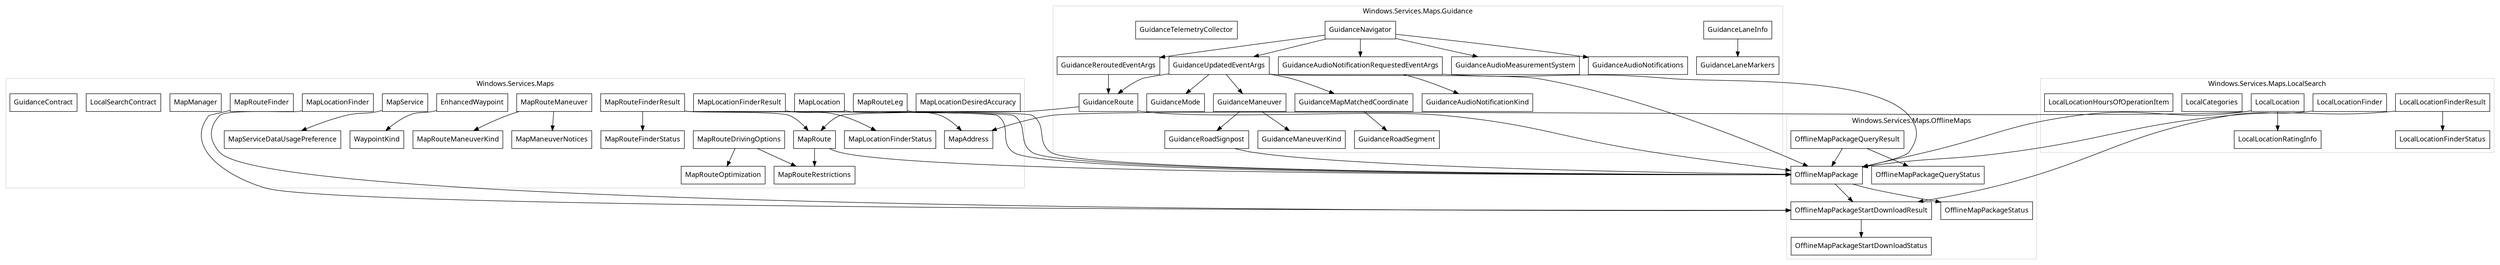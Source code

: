 ﻿// Generated by https://github.com/david-risney/WinMDGraph -file C:\Windows\System32\WinMetadata\Windows.Services.winmd -match Windows.Services.Map
// All in graph to start
// - Class Windows.Services.Maps.OfflineMaps.OfflineMapPackageQueryStatus
// - Interface System.IComparable
// - Interface System.IFormattable
// - Interface System.IConvertible
// - Method System.Enum.GetValue
// - Method System.Enum.Equals
// - Method System.Enum.GetHashCode
// - Method System.Enum.ToString
// - Method System.Enum.CompareTo
// - Method System.Enum.HasFlag
// - Method System.Enum.GetTypeCode
// - Method System.Enum.System.IConvertible.ToBoolean
// - Method System.Enum.System.IConvertible.ToChar
// - Method System.Enum.System.IConvertible.ToSByte
// - Method System.Enum.System.IConvertible.ToByte
// - Method System.Enum.System.IConvertible.ToInt16
// - Method System.Enum.System.IConvertible.ToUInt16
// - Method System.Enum.System.IConvertible.ToInt32
// - Method System.Enum.System.IConvertible.ToUInt32
// - Method System.Enum.System.IConvertible.ToInt64
// - Method System.Enum.System.IConvertible.ToUInt64
// - Method System.Enum.System.IConvertible.ToSingle
// - Method System.Enum.System.IConvertible.ToDouble
// - Method System.Enum.System.IConvertible.ToDecimal
// - Method System.Enum.System.IConvertible.ToDateTime
// - Method System.Enum.System.IConvertible.ToType
// - Method System.Object.GetType
// - Method System.Object.Finalize
// - Method System.Object.MemberwiseClone
// - Class Windows.Services.Maps.OfflineMaps.OfflineMapPackageStatus
// - Class Windows.Services.Maps.OfflineMaps.OfflineMapPackageStartDownloadStatus
// - Interface Windows.Services.Maps.OfflineMaps.IOfflineMapPackageQueryResult
// - Class Windows.Services.Maps.OfflineMaps.OfflineMapPackageQueryResult
// - Property Windows.Services.Maps.OfflineMaps.IOfflineMapPackageQueryResult.Packages
// - Property Windows.Services.Maps.OfflineMaps.IOfflineMapPackageQueryResult.Status
// - Class Windows.Services.Maps.OfflineMaps.OfflineMapPackage
// - Interface Windows.Services.Maps.OfflineMaps.IOfflineMapPackage
// - Property Windows.Services.Maps.OfflineMaps.OfflineMapPackage.DisplayName
// - Property Windows.Services.Maps.OfflineMaps.OfflineMapPackage.EnclosingRegionName
// - Property Windows.Services.Maps.OfflineMaps.OfflineMapPackage.EstimatedSizeInBytes
// - Property Windows.Services.Maps.OfflineMaps.OfflineMapPackage.Status
// - Method Windows.Services.Maps.OfflineMaps.OfflineMapPackage.RequestStartDownloadAsync
// - Method Windows.Services.Maps.OfflineMaps.OfflineMapPackage.FindPackagesAsync
// - Method Windows.Services.Maps.OfflineMaps.OfflineMapPackage.FindPackagesInBoundingBoxAsync
// - Method Windows.Services.Maps.OfflineMaps.OfflineMapPackage.FindPackagesInGeocircleAsync
// - Method System.Runtime.InteropServices.WindowsRuntime.RuntimeClass.GetRedirectedGetHashCodeMD
// - Method System.Runtime.InteropServices.WindowsRuntime.RuntimeClass.RedirectGetHashCode
// - Method System.Runtime.InteropServices.WindowsRuntime.RuntimeClass.GetHashCode
// - Method System.Runtime.InteropServices.WindowsRuntime.RuntimeClass.GetRedirectedToStringMD
// - Method System.Runtime.InteropServices.WindowsRuntime.RuntimeClass.RedirectToString
// - Method System.Runtime.InteropServices.WindowsRuntime.RuntimeClass.ToString
// - Method System.Runtime.InteropServices.WindowsRuntime.RuntimeClass.GetRedirectedEqualsMD
// - Method System.Runtime.InteropServices.WindowsRuntime.RuntimeClass.RedirectEquals
// - Method System.Runtime.InteropServices.WindowsRuntime.RuntimeClass.Equals
// - Method System.__ComObject.GetIUnknown
// - Method System.__ComObject.GetData
// - Method System.__ComObject.SetData
// - Method System.__ComObject.ReleaseAllData
// - Method System.__ComObject.GetEventProvider
// - Method System.__ComObject.ReleaseSelf
// - Method System.__ComObject.FinalReleaseSelf
// - Method System.MarshalByRefObject.GetComIUnknown
// - Method System.MarshalByRefObject.IsInstanceOfType
// - Method System.MarshalByRefObject.InvokeMember
// - Method System.MarshalByRefObject.MemberwiseClone
// - Method System.MarshalByRefObject.__RaceSetServerIdentity
// - Method System.MarshalByRefObject.__ResetServerIdentity
// - Method System.MarshalByRefObject.GetLifetimeService
// - Method System.MarshalByRefObject.InitializeLifetimeService
// - Method System.MarshalByRefObject.CreateObjRef
// - Method System.MarshalByRefObject.CanCastToXmlType
// - Event Windows.Services.Maps.OfflineMaps.OfflineMapPackage.StatusChanged
// - Interface Windows.Services.Maps.OfflineMaps.IOfflineMapPackageStartDownloadResult
// - Class Windows.Services.Maps.OfflineMaps.OfflineMapPackageStartDownloadResult
// - Property Windows.Services.Maps.OfflineMaps.IOfflineMapPackageStartDownloadResult.Status
// - Property Windows.Services.Maps.OfflineMaps.IOfflineMapPackage.DisplayName
// - Property Windows.Services.Maps.OfflineMaps.IOfflineMapPackage.EnclosingRegionName
// - Property Windows.Services.Maps.OfflineMaps.IOfflineMapPackage.EstimatedSizeInBytes
// - Property Windows.Services.Maps.OfflineMaps.IOfflineMapPackage.Status
// - Method Windows.Services.Maps.OfflineMaps.IOfflineMapPackage.RequestStartDownloadAsync
// - Event Windows.Services.Maps.OfflineMaps.IOfflineMapPackage.StatusChanged
// - Property Windows.Services.Maps.OfflineMaps.OfflineMapPackageStartDownloadResult.Status
// - Interface Windows.Services.Maps.OfflineMaps.IOfflineMapPackageStatics
// - Method Windows.Services.Maps.OfflineMaps.IOfflineMapPackageStatics.FindPackagesAsync
// - Method Windows.Services.Maps.OfflineMaps.IOfflineMapPackageStatics.FindPackagesInBoundingBoxAsync
// - Method Windows.Services.Maps.OfflineMaps.IOfflineMapPackageStatics.FindPackagesInGeocircleAsync
// - Property Windows.Services.Maps.OfflineMaps.OfflineMapPackageQueryResult.Packages
// - Property Windows.Services.Maps.OfflineMaps.OfflineMapPackageQueryResult.Status
// - Class Windows.Services.Maps.MapRouteOptimization
// - Class Windows.Services.Maps.MapRouteRestrictions
// - Class Windows.Services.Maps.MapRouteManeuverKind
// - Class Windows.Services.Maps.MapManeuverNotices
// - Class Windows.Services.Maps.MapLocationFinderStatus
// - Class Windows.Services.Maps.MapRouteFinderStatus
// - Class Windows.Services.Maps.MapLocationDesiredAccuracy
// - Class Windows.Services.Maps.WaypointKind
// - Class Windows.Services.Maps.MapServiceDataUsagePreference
// - Interface Windows.Services.Maps.IMapRouteDrivingOptions
// - Class Windows.Services.Maps.MapRouteDrivingOptions
// - Property Windows.Services.Maps.IMapRouteDrivingOptions.InitialHeading
// - Property Windows.Services.Maps.IMapRouteDrivingOptions.MaxAlternateRouteCount
// - Property Windows.Services.Maps.IMapRouteDrivingOptions.RouteOptimization
// - Property Windows.Services.Maps.IMapRouteDrivingOptions.RouteRestrictions
// - Interface Windows.Services.Maps.IMapAddress
// - Class Windows.Services.Maps.MapAddress
// - Property Windows.Services.Maps.IMapAddress.BuildingFloor
// - Property Windows.Services.Maps.IMapAddress.BuildingName
// - Property Windows.Services.Maps.IMapAddress.BuildingRoom
// - Property Windows.Services.Maps.IMapAddress.BuildingWing
// - Property Windows.Services.Maps.IMapAddress.Continent
// - Property Windows.Services.Maps.IMapAddress.Country
// - Property Windows.Services.Maps.IMapAddress.CountryCode
// - Property Windows.Services.Maps.IMapAddress.District
// - Property Windows.Services.Maps.IMapAddress.Neighborhood
// - Property Windows.Services.Maps.IMapAddress.PostCode
// - Property Windows.Services.Maps.IMapAddress.Region
// - Property Windows.Services.Maps.IMapAddress.RegionCode
// - Property Windows.Services.Maps.IMapAddress.Street
// - Property Windows.Services.Maps.IMapAddress.StreetNumber
// - Property Windows.Services.Maps.IMapAddress.Town
// - Interface Windows.Services.Maps.IMapAddress2
// - Property Windows.Services.Maps.IMapAddress2.FormattedAddress
// - Interface Windows.Services.Maps.IMapLocation
// - Class Windows.Services.Maps.MapLocation
// - Property Windows.Services.Maps.IMapLocation.Address
// - Property Windows.Services.Maps.IMapLocation.Description
// - Property Windows.Services.Maps.IMapLocation.DisplayName
// - Property Windows.Services.Maps.IMapLocation.Point
// - Property Windows.Services.Maps.MapAddress.BuildingFloor
// - Property Windows.Services.Maps.MapAddress.BuildingName
// - Property Windows.Services.Maps.MapAddress.BuildingRoom
// - Property Windows.Services.Maps.MapAddress.BuildingWing
// - Property Windows.Services.Maps.MapAddress.Continent
// - Property Windows.Services.Maps.MapAddress.Country
// - Property Windows.Services.Maps.MapAddress.CountryCode
// - Property Windows.Services.Maps.MapAddress.District
// - Property Windows.Services.Maps.MapAddress.Neighborhood
// - Property Windows.Services.Maps.MapAddress.PostCode
// - Property Windows.Services.Maps.MapAddress.Region
// - Property Windows.Services.Maps.MapAddress.RegionCode
// - Property Windows.Services.Maps.MapAddress.Street
// - Property Windows.Services.Maps.MapAddress.StreetNumber
// - Property Windows.Services.Maps.MapAddress.Town
// - Property Windows.Services.Maps.MapAddress.FormattedAddress
// - Interface Windows.Services.Maps.IMapLocationFinderResult
// - Class Windows.Services.Maps.MapLocationFinderResult
// - Property Windows.Services.Maps.IMapLocationFinderResult.Locations
// - Property Windows.Services.Maps.IMapLocationFinderResult.Status
// - Property Windows.Services.Maps.MapLocation.Address
// - Property Windows.Services.Maps.MapLocation.Description
// - Property Windows.Services.Maps.MapLocation.DisplayName
// - Property Windows.Services.Maps.MapLocation.Point
// - Interface Windows.Services.Maps.IMapRouteManeuver
// - Class Windows.Services.Maps.MapRouteManeuver
// - Property Windows.Services.Maps.IMapRouteManeuver.ExitNumber
// - Property Windows.Services.Maps.IMapRouteManeuver.InstructionText
// - Property Windows.Services.Maps.IMapRouteManeuver.Kind
// - Property Windows.Services.Maps.IMapRouteManeuver.LengthInMeters
// - Property Windows.Services.Maps.IMapRouteManeuver.ManeuverNotices
// - Property Windows.Services.Maps.IMapRouteManeuver.StartingPoint
// - Interface Windows.Services.Maps.IMapRouteManeuver2
// - Property Windows.Services.Maps.IMapRouteManeuver2.EndHeading
// - Property Windows.Services.Maps.IMapRouteManeuver2.StartHeading
// - Property Windows.Services.Maps.IMapRouteManeuver2.StreetName
// - Interface Windows.Services.Maps.IMapRouteLeg
// - Class Windows.Services.Maps.MapRouteLeg
// - Property Windows.Services.Maps.IMapRouteLeg.BoundingBox
// - Property Windows.Services.Maps.IMapRouteLeg.EstimatedDuration
// - Property Windows.Services.Maps.IMapRouteLeg.LengthInMeters
// - Property Windows.Services.Maps.IMapRouteLeg.Maneuvers
// - Property Windows.Services.Maps.IMapRouteLeg.Path
// - Property Windows.Services.Maps.MapRouteManeuver.ExitNumber
// - Property Windows.Services.Maps.MapRouteManeuver.InstructionText
// - Property Windows.Services.Maps.MapRouteManeuver.Kind
// - Property Windows.Services.Maps.MapRouteManeuver.LengthInMeters
// - Property Windows.Services.Maps.MapRouteManeuver.ManeuverNotices
// - Property Windows.Services.Maps.MapRouteManeuver.StartingPoint
// - Property Windows.Services.Maps.MapRouteManeuver.EndHeading
// - Property Windows.Services.Maps.MapRouteManeuver.StartHeading
// - Property Windows.Services.Maps.MapRouteManeuver.StreetName
// - Interface Windows.Services.Maps.IMapRoute
// - Class Windows.Services.Maps.MapRoute
// - Property Windows.Services.Maps.IMapRoute.BoundingBox
// - Property Windows.Services.Maps.IMapRoute.EstimatedDuration
// - Property Windows.Services.Maps.IMapRoute.IsTrafficBased
// - Property Windows.Services.Maps.IMapRoute.Legs
// - Property Windows.Services.Maps.IMapRoute.LengthInMeters
// - Property Windows.Services.Maps.IMapRoute.Path
// - Property Windows.Services.Maps.MapRouteLeg.BoundingBox
// - Property Windows.Services.Maps.MapRouteLeg.EstimatedDuration
// - Property Windows.Services.Maps.MapRouteLeg.LengthInMeters
// - Property Windows.Services.Maps.MapRouteLeg.Maneuvers
// - Property Windows.Services.Maps.MapRouteLeg.Path
// - Interface Windows.Services.Maps.IMapRoute2
// - Property Windows.Services.Maps.IMapRoute2.HasBlockedRoads
// - Property Windows.Services.Maps.IMapRoute2.ViolatedRestrictions
// - Interface Windows.Services.Maps.IMapRouteFinderResult
// - Class Windows.Services.Maps.MapRouteFinderResult
// - Property Windows.Services.Maps.IMapRouteFinderResult.Route
// - Property Windows.Services.Maps.IMapRouteFinderResult.Status
// - Property Windows.Services.Maps.MapRoute.BoundingBox
// - Property Windows.Services.Maps.MapRoute.EstimatedDuration
// - Property Windows.Services.Maps.MapRoute.IsTrafficBased
// - Property Windows.Services.Maps.MapRoute.Legs
// - Property Windows.Services.Maps.MapRoute.LengthInMeters
// - Property Windows.Services.Maps.MapRoute.Path
// - Property Windows.Services.Maps.MapRoute.HasBlockedRoads
// - Property Windows.Services.Maps.MapRoute.ViolatedRestrictions
// - Interface Windows.Services.Maps.IMapRouteFinderResult2
// - Property Windows.Services.Maps.IMapRouteFinderResult2.AlternateRoutes
// - Interface Windows.Services.Maps.IEnhancedWaypoint
// - Class Windows.Services.Maps.EnhancedWaypoint
// - Property Windows.Services.Maps.IEnhancedWaypoint.Kind
// - Property Windows.Services.Maps.IEnhancedWaypoint.Point
// - Interface Windows.Services.Maps.IEnhancedWaypointFactory
// - Method Windows.Services.Maps.IEnhancedWaypointFactory.Create
// - Property Windows.Services.Maps.EnhancedWaypoint.Kind
// - Property Windows.Services.Maps.EnhancedWaypoint.Point
// - Interface Windows.Services.Maps.IMapLocationFinderStatics
// - Class Windows.Services.Maps.MapLocationFinder
// - Method Windows.Services.Maps.IMapLocationFinderStatics.FindLocationsAtAsync
// - Method Windows.Services.Maps.IMapLocationFinderStatics.FindLocationsAsync
// - Property Windows.Services.Maps.MapLocationFinderResult.Locations
// - Property Windows.Services.Maps.MapLocationFinderResult.Status
// - Interface Windows.Services.Maps.IMapLocationFinderStatics2
// - Method Windows.Services.Maps.IMapLocationFinderStatics2.FindLocationsAtAsync
// - Interface Windows.Services.Maps.IMapRouteFinderStatics
// - Class Windows.Services.Maps.MapRouteFinder
// - Method Windows.Services.Maps.IMapRouteFinderStatics.GetDrivingRouteAsync
// - Method Windows.Services.Maps.IMapRouteFinderStatics.GetDrivingRouteFromWaypointsAsync
// - Method Windows.Services.Maps.IMapRouteFinderStatics.GetWalkingRouteAsync
// - Method Windows.Services.Maps.IMapRouteFinderStatics.GetWalkingRouteFromWaypointsAsync
// - Property Windows.Services.Maps.MapRouteFinderResult.Route
// - Property Windows.Services.Maps.MapRouteFinderResult.Status
// - Property Windows.Services.Maps.MapRouteFinderResult.AlternateRoutes
// - Interface Windows.Services.Maps.IMapRouteFinderStatics2
// - Method Windows.Services.Maps.IMapRouteFinderStatics2.GetDrivingRouteAsync
// - Property Windows.Services.Maps.MapRouteDrivingOptions.RouteRestrictions
// - Property Windows.Services.Maps.MapRouteDrivingOptions.RouteOptimization
// - Property Windows.Services.Maps.MapRouteDrivingOptions.MaxAlternateRouteCount
// - Property Windows.Services.Maps.MapRouteDrivingOptions.InitialHeading
// - Interface Windows.Services.Maps.IMapRouteFinderStatics3
// - Method Windows.Services.Maps.IMapRouteFinderStatics3.GetDrivingRouteFromEnhancedWaypointsAsync
// - Interface Windows.Services.Maps.IMapServiceStatics
// - Class Windows.Services.Maps.MapService
// - Property Windows.Services.Maps.IMapServiceStatics.ServiceToken
// - Interface Windows.Services.Maps.IMapManagerStatics
// - Class Windows.Services.Maps.MapManager
// - Method Windows.Services.Maps.IMapManagerStatics.ShowDownloadedMapsUI
// - Method Windows.Services.Maps.IMapManagerStatics.ShowMapsUpdateUI
// - Interface Windows.Services.Maps.IMapServiceStatics2
// - Property Windows.Services.Maps.IMapServiceStatics2.WorldViewRegionCode
// - Interface Windows.Services.Maps.IMapServiceStatics3
// - Property Windows.Services.Maps.IMapServiceStatics3.DataAttributions
// - Interface Windows.Services.Maps.IMapServiceStatics4
// - Property Windows.Services.Maps.IMapServiceStatics4.DataUsagePreference
// - Method Windows.Services.Maps.MapLocationFinder.FindLocationsAtAsync
// - Method Windows.Services.Maps.MapLocationFinder.FindLocationsAsync
// - Method Windows.Services.Maps.MapRouteFinder.GetDrivingRouteFromEnhancedWaypointsAsync
// - Method Windows.Services.Maps.MapRouteFinder.GetDrivingRouteAsync
// - Method Windows.Services.Maps.MapRouteFinder.GetDrivingRouteFromWaypointsAsync
// - Method Windows.Services.Maps.MapRouteFinder.GetWalkingRouteAsync
// - Method Windows.Services.Maps.MapRouteFinder.GetWalkingRouteFromWaypointsAsync
// - Property Windows.Services.Maps.MapService.ServiceToken
// - Property Windows.Services.Maps.MapService.WorldViewRegionCode
// - Property Windows.Services.Maps.MapService.DataAttributions
// - Property Windows.Services.Maps.MapService.DataUsagePreference
// - Method Windows.Services.Maps.MapManager.ShowDownloadedMapsUI
// - Method Windows.Services.Maps.MapManager.ShowMapsUpdateUI
// - Class Windows.Services.Maps.LocalSearchContract
// - Method System.ValueType.Equals
// - Method System.ValueType.GetHashCode
// - Method System.ValueType.ToString
// - Class Windows.Services.Maps.LocalSearch.LocalLocationFinderStatus
// - Interface Windows.Services.Maps.LocalSearch.ILocalLocation
// - Class Windows.Services.Maps.LocalSearch.LocalLocation
// - Property Windows.Services.Maps.LocalSearch.ILocalLocation.Address
// - Property Windows.Services.Maps.LocalSearch.ILocalLocation.DataAttribution
// - Property Windows.Services.Maps.LocalSearch.ILocalLocation.Description
// - Property Windows.Services.Maps.LocalSearch.ILocalLocation.DisplayName
// - Property Windows.Services.Maps.LocalSearch.ILocalLocation.Identifier
// - Property Windows.Services.Maps.LocalSearch.ILocalLocation.PhoneNumber
// - Property Windows.Services.Maps.LocalSearch.ILocalLocation.Point
// - Interface Windows.Services.Maps.LocalSearch.ILocalLocationFinderResult
// - Class Windows.Services.Maps.LocalSearch.LocalLocationFinderResult
// - Property Windows.Services.Maps.LocalSearch.ILocalLocationFinderResult.LocalLocations
// - Property Windows.Services.Maps.LocalSearch.ILocalLocationFinderResult.Status
// - Interface Windows.Services.Maps.LocalSearch.ILocalLocation2
// - Property Windows.Services.Maps.LocalSearch.LocalLocation.Address
// - Property Windows.Services.Maps.LocalSearch.LocalLocation.DataAttribution
// - Property Windows.Services.Maps.LocalSearch.LocalLocation.Description
// - Property Windows.Services.Maps.LocalSearch.LocalLocation.DisplayName
// - Property Windows.Services.Maps.LocalSearch.LocalLocation.Identifier
// - Property Windows.Services.Maps.LocalSearch.LocalLocation.PhoneNumber
// - Property Windows.Services.Maps.LocalSearch.LocalLocation.Point
// - Property Windows.Services.Maps.LocalSearch.LocalLocation.Category
// - Property Windows.Services.Maps.LocalSearch.LocalLocation.HoursOfOperation
// - Property Windows.Services.Maps.LocalSearch.LocalLocation.RatingInfo
// - Interface Windows.Services.Maps.LocalSearch.ILocalLocationFinderStatics
// - Class Windows.Services.Maps.LocalSearch.LocalLocationFinder
// - Method Windows.Services.Maps.LocalSearch.ILocalLocationFinderStatics.FindLocalLocationsAsync
// - Property Windows.Services.Maps.LocalSearch.LocalLocationFinderResult.LocalLocations
// - Property Windows.Services.Maps.LocalSearch.LocalLocationFinderResult.Status
// - Interface Windows.Services.Maps.LocalSearch.ILocalCategoriesStatics
// - Class Windows.Services.Maps.LocalSearch.LocalCategories
// - Property Windows.Services.Maps.LocalSearch.ILocalCategoriesStatics.All
// - Property Windows.Services.Maps.LocalSearch.ILocalCategoriesStatics.BankAndCreditUnions
// - Property Windows.Services.Maps.LocalSearch.ILocalCategoriesStatics.EatDrink
// - Property Windows.Services.Maps.LocalSearch.ILocalCategoriesStatics.Hospitals
// - Property Windows.Services.Maps.LocalSearch.ILocalCategoriesStatics.HotelsAndMotels
// - Property Windows.Services.Maps.LocalSearch.ILocalCategoriesStatics.Parking
// - Property Windows.Services.Maps.LocalSearch.ILocalCategoriesStatics.SeeDo
// - Property Windows.Services.Maps.LocalSearch.ILocalCategoriesStatics.Shop
// - Interface Windows.Services.Maps.LocalSearch.ILocalLocationHoursOfOperationItem
// - Class Windows.Services.Maps.LocalSearch.LocalLocationHoursOfOperationItem
// - Property Windows.Services.Maps.LocalSearch.ILocalLocationHoursOfOperationItem.Day
// - Property Windows.Services.Maps.LocalSearch.ILocalLocationHoursOfOperationItem.Span
// - Property Windows.Services.Maps.LocalSearch.ILocalLocationHoursOfOperationItem.Start
// - Interface Windows.Services.Maps.LocalSearch.ILocalLocationRatingInfo
// - Class Windows.Services.Maps.LocalSearch.LocalLocationRatingInfo
// - Property Windows.Services.Maps.LocalSearch.ILocalLocationRatingInfo.AggregateRating
// - Property Windows.Services.Maps.LocalSearch.ILocalLocationRatingInfo.ProviderIdentifier
// - Property Windows.Services.Maps.LocalSearch.ILocalLocationRatingInfo.RatingCount
// - Property Windows.Services.Maps.LocalSearch.ILocalLocation2.Category
// - Property Windows.Services.Maps.LocalSearch.ILocalLocation2.HoursOfOperation
// - Property Windows.Services.Maps.LocalSearch.ILocalLocation2.RatingInfo
// - Property Windows.Services.Maps.LocalSearch.LocalLocationRatingInfo.AggregateRating
// - Property Windows.Services.Maps.LocalSearch.LocalLocationRatingInfo.ProviderIdentifier
// - Property Windows.Services.Maps.LocalSearch.LocalLocationRatingInfo.RatingCount
// - Property Windows.Services.Maps.LocalSearch.LocalLocationHoursOfOperationItem.Day
// - Property Windows.Services.Maps.LocalSearch.LocalLocationHoursOfOperationItem.Span
// - Property Windows.Services.Maps.LocalSearch.LocalLocationHoursOfOperationItem.Start
// - Method Windows.Services.Maps.LocalSearch.LocalLocationFinder.FindLocalLocationsAsync
// - Property Windows.Services.Maps.LocalSearch.LocalCategories.All
// - Property Windows.Services.Maps.LocalSearch.LocalCategories.BankAndCreditUnions
// - Property Windows.Services.Maps.LocalSearch.LocalCategories.EatDrink
// - Property Windows.Services.Maps.LocalSearch.LocalCategories.Hospitals
// - Property Windows.Services.Maps.LocalSearch.LocalCategories.HotelsAndMotels
// - Property Windows.Services.Maps.LocalSearch.LocalCategories.Parking
// - Property Windows.Services.Maps.LocalSearch.LocalCategories.SeeDo
// - Property Windows.Services.Maps.LocalSearch.LocalCategories.Shop
// - Class Windows.Services.Maps.GuidanceContract
// - Interface Windows.Services.Maps.Guidance.IGuidanceRoadSignpost
// - Class Windows.Services.Maps.Guidance.GuidanceRoadSignpost
// - Property Windows.Services.Maps.Guidance.IGuidanceRoadSignpost.BackgroundColor
// - Property Windows.Services.Maps.Guidance.IGuidanceRoadSignpost.Exit
// - Property Windows.Services.Maps.Guidance.IGuidanceRoadSignpost.ExitDirections
// - Property Windows.Services.Maps.Guidance.IGuidanceRoadSignpost.ExitNumber
// - Property Windows.Services.Maps.Guidance.IGuidanceRoadSignpost.ForegroundColor
// - Property Windows.Services.Maps.Guidance.GuidanceRoadSignpost.BackgroundColor
// - Property Windows.Services.Maps.Guidance.GuidanceRoadSignpost.Exit
// - Property Windows.Services.Maps.Guidance.GuidanceRoadSignpost.ExitDirections
// - Property Windows.Services.Maps.Guidance.GuidanceRoadSignpost.ExitNumber
// - Property Windows.Services.Maps.Guidance.GuidanceRoadSignpost.ForegroundColor
// - Class Windows.Services.Maps.Guidance.GuidanceManeuverKind
// - Class Windows.Services.Maps.Guidance.GuidanceMode
// - Class Windows.Services.Maps.Guidance.GuidanceAudioMeasurementSystem
// - Class Windows.Services.Maps.Guidance.GuidanceAudioNotifications
// - Class Windows.Services.Maps.Guidance.GuidanceAudioNotificationKind
// - Class Windows.Services.Maps.Guidance.GuidanceLaneMarkers
// - Interface Windows.Services.Maps.Guidance.IGuidanceManeuver
// - Class Windows.Services.Maps.Guidance.GuidanceManeuver
// - Property Windows.Services.Maps.Guidance.IGuidanceManeuver.DepartureRoadName
// - Property Windows.Services.Maps.Guidance.IGuidanceManeuver.DepartureShortRoadName
// - Property Windows.Services.Maps.Guidance.IGuidanceManeuver.DistanceFromPreviousManeuver
// - Property Windows.Services.Maps.Guidance.IGuidanceManeuver.DistanceFromRouteStart
// - Property Windows.Services.Maps.Guidance.IGuidanceManeuver.EndAngle
// - Property Windows.Services.Maps.Guidance.IGuidanceManeuver.InstructionText
// - Property Windows.Services.Maps.Guidance.IGuidanceManeuver.Kind
// - Property Windows.Services.Maps.Guidance.IGuidanceManeuver.NextRoadName
// - Property Windows.Services.Maps.Guidance.IGuidanceManeuver.NextShortRoadName
// - Property Windows.Services.Maps.Guidance.IGuidanceManeuver.RoadSignpost
// - Property Windows.Services.Maps.Guidance.IGuidanceManeuver.StartAngle
// - Property Windows.Services.Maps.Guidance.IGuidanceManeuver.StartLocation
// - Property Windows.Services.Maps.Guidance.GuidanceManeuver.DepartureRoadName
// - Property Windows.Services.Maps.Guidance.GuidanceManeuver.DepartureShortRoadName
// - Property Windows.Services.Maps.Guidance.GuidanceManeuver.DistanceFromPreviousManeuver
// - Property Windows.Services.Maps.Guidance.GuidanceManeuver.DistanceFromRouteStart
// - Property Windows.Services.Maps.Guidance.GuidanceManeuver.EndAngle
// - Property Windows.Services.Maps.Guidance.GuidanceManeuver.InstructionText
// - Property Windows.Services.Maps.Guidance.GuidanceManeuver.Kind
// - Property Windows.Services.Maps.Guidance.GuidanceManeuver.NextRoadName
// - Property Windows.Services.Maps.Guidance.GuidanceManeuver.NextShortRoadName
// - Property Windows.Services.Maps.Guidance.GuidanceManeuver.RoadSignpost
// - Property Windows.Services.Maps.Guidance.GuidanceManeuver.StartAngle
// - Property Windows.Services.Maps.Guidance.GuidanceManeuver.StartLocation
// - Interface Windows.Services.Maps.Guidance.IGuidanceUpdatedEventArgs
// - Class Windows.Services.Maps.Guidance.GuidanceUpdatedEventArgs
// - Property Windows.Services.Maps.Guidance.IGuidanceUpdatedEventArgs.AfterNextManeuver
// - Property Windows.Services.Maps.Guidance.IGuidanceUpdatedEventArgs.AfterNextManeuverDistance
// - Property Windows.Services.Maps.Guidance.IGuidanceUpdatedEventArgs.CurrentLocation
// - Property Windows.Services.Maps.Guidance.IGuidanceUpdatedEventArgs.DistanceToDestination
// - Property Windows.Services.Maps.Guidance.IGuidanceUpdatedEventArgs.ElapsedDistance
// - Property Windows.Services.Maps.Guidance.IGuidanceUpdatedEventArgs.ElapsedTime
// - Property Windows.Services.Maps.Guidance.IGuidanceUpdatedEventArgs.IsNewManeuver
// - Property Windows.Services.Maps.Guidance.IGuidanceUpdatedEventArgs.LaneInfo
// - Property Windows.Services.Maps.Guidance.IGuidanceUpdatedEventArgs.Mode
// - Property Windows.Services.Maps.Guidance.IGuidanceUpdatedEventArgs.NextManeuver
// - Property Windows.Services.Maps.Guidance.IGuidanceUpdatedEventArgs.NextManeuverDistance
// - Property Windows.Services.Maps.Guidance.IGuidanceUpdatedEventArgs.RoadName
// - Property Windows.Services.Maps.Guidance.IGuidanceUpdatedEventArgs.Route
// - Property Windows.Services.Maps.Guidance.IGuidanceUpdatedEventArgs.TimeToDestination
// - Class Windows.Services.Maps.Guidance.GuidanceRoute
// - Interface Windows.Services.Maps.Guidance.IGuidanceRoute
// - Property Windows.Services.Maps.Guidance.GuidanceRoute.BoundingBox
// - Property Windows.Services.Maps.Guidance.GuidanceRoute.Distance
// - Property Windows.Services.Maps.Guidance.GuidanceRoute.Duration
// - Property Windows.Services.Maps.Guidance.GuidanceRoute.Maneuvers
// - Property Windows.Services.Maps.Guidance.GuidanceRoute.Path
// - Property Windows.Services.Maps.Guidance.GuidanceRoute.RoadSegments
// - Method Windows.Services.Maps.Guidance.GuidanceRoute.ConvertToMapRoute
// - Method Windows.Services.Maps.Guidance.GuidanceRoute.CanCreateFromMapRoute
// - Method Windows.Services.Maps.Guidance.GuidanceRoute.TryCreateFromMapRoute
// - Class Windows.Services.Maps.Guidance.GuidanceMapMatchedCoordinate
// - Interface Windows.Services.Maps.Guidance.IGuidanceMapMatchedCoordinate
// - Property Windows.Services.Maps.Guidance.GuidanceMapMatchedCoordinate.CurrentHeading
// - Property Windows.Services.Maps.Guidance.GuidanceMapMatchedCoordinate.CurrentSpeed
// - Property Windows.Services.Maps.Guidance.GuidanceMapMatchedCoordinate.IsOnStreet
// - Property Windows.Services.Maps.Guidance.GuidanceMapMatchedCoordinate.Location
// - Property Windows.Services.Maps.Guidance.GuidanceMapMatchedCoordinate.Road
// - Class Windows.Services.Maps.Guidance.GuidanceLaneInfo
// - Interface Windows.Services.Maps.Guidance.IGuidanceLaneInfo
// - Property Windows.Services.Maps.Guidance.GuidanceLaneInfo.IsOnRoute
// - Property Windows.Services.Maps.Guidance.GuidanceLaneInfo.LaneMarkers
// - Property Windows.Services.Maps.Guidance.GuidanceUpdatedEventArgs.AfterNextManeuver
// - Property Windows.Services.Maps.Guidance.GuidanceUpdatedEventArgs.AfterNextManeuverDistance
// - Property Windows.Services.Maps.Guidance.GuidanceUpdatedEventArgs.CurrentLocation
// - Property Windows.Services.Maps.Guidance.GuidanceUpdatedEventArgs.DistanceToDestination
// - Property Windows.Services.Maps.Guidance.GuidanceUpdatedEventArgs.ElapsedDistance
// - Property Windows.Services.Maps.Guidance.GuidanceUpdatedEventArgs.ElapsedTime
// - Property Windows.Services.Maps.Guidance.GuidanceUpdatedEventArgs.IsNewManeuver
// - Property Windows.Services.Maps.Guidance.GuidanceUpdatedEventArgs.LaneInfo
// - Property Windows.Services.Maps.Guidance.GuidanceUpdatedEventArgs.Mode
// - Property Windows.Services.Maps.Guidance.GuidanceUpdatedEventArgs.NextManeuver
// - Property Windows.Services.Maps.Guidance.GuidanceUpdatedEventArgs.NextManeuverDistance
// - Property Windows.Services.Maps.Guidance.GuidanceUpdatedEventArgs.RoadName
// - Property Windows.Services.Maps.Guidance.GuidanceUpdatedEventArgs.Route
// - Property Windows.Services.Maps.Guidance.GuidanceUpdatedEventArgs.TimeToDestination
// - Interface Windows.Services.Maps.Guidance.IGuidanceReroutedEventArgs
// - Class Windows.Services.Maps.Guidance.GuidanceReroutedEventArgs
// - Property Windows.Services.Maps.Guidance.IGuidanceReroutedEventArgs.Route
// - Property Windows.Services.Maps.Guidance.GuidanceReroutedEventArgs.Route
// - Interface Windows.Services.Maps.Guidance.IGuidanceAudioNotificationRequestedEventArgs
// - Class Windows.Services.Maps.Guidance.GuidanceAudioNotificationRequestedEventArgs
// - Property Windows.Services.Maps.Guidance.IGuidanceAudioNotificationRequestedEventArgs.AudioFilePaths
// - Property Windows.Services.Maps.Guidance.IGuidanceAudioNotificationRequestedEventArgs.AudioNotification
// - Property Windows.Services.Maps.Guidance.IGuidanceAudioNotificationRequestedEventArgs.AudioText
// - Property Windows.Services.Maps.Guidance.GuidanceAudioNotificationRequestedEventArgs.AudioFilePaths
// - Property Windows.Services.Maps.Guidance.GuidanceAudioNotificationRequestedEventArgs.AudioNotification
// - Property Windows.Services.Maps.Guidance.GuidanceAudioNotificationRequestedEventArgs.AudioText
// - Interface Windows.Services.Maps.Guidance.IGuidanceNavigator
// - Class Windows.Services.Maps.Guidance.GuidanceNavigator
// - Property Windows.Services.Maps.Guidance.IGuidanceNavigator.AudioMeasurementSystem
// - Property Windows.Services.Maps.Guidance.IGuidanceNavigator.AudioNotifications
// - Method Windows.Services.Maps.Guidance.IGuidanceNavigator.StartNavigating
// - Method Windows.Services.Maps.Guidance.IGuidanceNavigator.StartSimulating
// - Method Windows.Services.Maps.Guidance.IGuidanceNavigator.StartTracking
// - Method Windows.Services.Maps.Guidance.IGuidanceNavigator.Pause
// - Method Windows.Services.Maps.Guidance.IGuidanceNavigator.Resume
// - Method Windows.Services.Maps.Guidance.IGuidanceNavigator.Stop
// - Method Windows.Services.Maps.Guidance.IGuidanceNavigator.RepeatLastAudioNotification
// - Method Windows.Services.Maps.Guidance.IGuidanceNavigator.SetGuidanceVoice
// - Method Windows.Services.Maps.Guidance.IGuidanceNavigator.UpdateUserLocation
// - Event Windows.Services.Maps.Guidance.IGuidanceNavigator.DestinationReached
// - Event Windows.Services.Maps.Guidance.IGuidanceNavigator.GuidanceUpdated
// - Event Windows.Services.Maps.Guidance.IGuidanceNavigator.RerouteFailed
// - Event Windows.Services.Maps.Guidance.IGuidanceNavigator.Rerouted
// - Event Windows.Services.Maps.Guidance.IGuidanceNavigator.Rerouting
// - Event Windows.Services.Maps.Guidance.IGuidanceNavigator.UserLocationLost
// - Event Windows.Services.Maps.Guidance.IGuidanceNavigator.UserLocationRestored
// - Interface Windows.Services.Maps.Guidance.IGuidanceNavigator2
// - Property Windows.Services.Maps.Guidance.GuidanceNavigator.AudioNotifications
// - Property Windows.Services.Maps.Guidance.GuidanceNavigator.AudioMeasurementSystem
// - Property Windows.Services.Maps.Guidance.GuidanceNavigator.IsGuidanceAudioMuted
// - Property Windows.Services.Maps.Guidance.GuidanceNavigator.UseAppProvidedVoice
// - Method Windows.Services.Maps.Guidance.GuidanceNavigator.StartNavigating
// - Method Windows.Services.Maps.Guidance.GuidanceNavigator.StartSimulating
// - Method Windows.Services.Maps.Guidance.GuidanceNavigator.StartTracking
// - Method Windows.Services.Maps.Guidance.GuidanceNavigator.Pause
// - Method Windows.Services.Maps.Guidance.GuidanceNavigator.Resume
// - Method Windows.Services.Maps.Guidance.GuidanceNavigator.Stop
// - Method Windows.Services.Maps.Guidance.GuidanceNavigator.RepeatLastAudioNotification
// - Method Windows.Services.Maps.Guidance.GuidanceNavigator.SetGuidanceVoice
// - Method Windows.Services.Maps.Guidance.GuidanceNavigator.UpdateUserLocation
// - Method Windows.Services.Maps.Guidance.GuidanceNavigator.GetCurrent
// - Event Windows.Services.Maps.Guidance.GuidanceNavigator.DestinationReached
// - Event Windows.Services.Maps.Guidance.GuidanceNavigator.GuidanceUpdated
// - Event Windows.Services.Maps.Guidance.GuidanceNavigator.RerouteFailed
// - Event Windows.Services.Maps.Guidance.GuidanceNavigator.Rerouted
// - Event Windows.Services.Maps.Guidance.GuidanceNavigator.Rerouting
// - Event Windows.Services.Maps.Guidance.GuidanceNavigator.UserLocationLost
// - Event Windows.Services.Maps.Guidance.GuidanceNavigator.UserLocationRestored
// - Event Windows.Services.Maps.Guidance.GuidanceNavigator.AudioNotificationRequested
// - Property Windows.Services.Maps.Guidance.IGuidanceNavigator2.IsGuidanceAudioMuted
// - Event Windows.Services.Maps.Guidance.IGuidanceNavigator2.AudioNotificationRequested
// - Interface Windows.Services.Maps.Guidance.IGuidanceNavigatorStatics
// - Method Windows.Services.Maps.Guidance.IGuidanceNavigatorStatics.GetCurrent
// - Interface Windows.Services.Maps.Guidance.IGuidanceNavigatorStatics2
// - Property Windows.Services.Maps.Guidance.IGuidanceNavigatorStatics2.UseAppProvidedVoice
// - Interface Windows.Services.Maps.Guidance.IGuidanceRoadSegment
// - Class Windows.Services.Maps.Guidance.GuidanceRoadSegment
// - Property Windows.Services.Maps.Guidance.IGuidanceRoadSegment.Id
// - Property Windows.Services.Maps.Guidance.IGuidanceRoadSegment.IsHighway
// - Property Windows.Services.Maps.Guidance.IGuidanceRoadSegment.IsTollRoad
// - Property Windows.Services.Maps.Guidance.IGuidanceRoadSegment.IsTunnel
// - Property Windows.Services.Maps.Guidance.IGuidanceRoadSegment.Path
// - Property Windows.Services.Maps.Guidance.IGuidanceRoadSegment.RoadName
// - Property Windows.Services.Maps.Guidance.IGuidanceRoadSegment.ShortRoadName
// - Property Windows.Services.Maps.Guidance.IGuidanceRoadSegment.SpeedLimit
// - Property Windows.Services.Maps.Guidance.IGuidanceRoadSegment.TravelTime
// - Property Windows.Services.Maps.Guidance.GuidanceRoadSegment.Id
// - Property Windows.Services.Maps.Guidance.GuidanceRoadSegment.IsHighway
// - Property Windows.Services.Maps.Guidance.GuidanceRoadSegment.IsTollRoad
// - Property Windows.Services.Maps.Guidance.GuidanceRoadSegment.IsTunnel
// - Property Windows.Services.Maps.Guidance.GuidanceRoadSegment.Path
// - Property Windows.Services.Maps.Guidance.GuidanceRoadSegment.RoadName
// - Property Windows.Services.Maps.Guidance.GuidanceRoadSegment.ShortRoadName
// - Property Windows.Services.Maps.Guidance.GuidanceRoadSegment.SpeedLimit
// - Property Windows.Services.Maps.Guidance.GuidanceRoadSegment.TravelTime
// - Property Windows.Services.Maps.Guidance.IGuidanceMapMatchedCoordinate.CurrentHeading
// - Property Windows.Services.Maps.Guidance.IGuidanceMapMatchedCoordinate.CurrentSpeed
// - Property Windows.Services.Maps.Guidance.IGuidanceMapMatchedCoordinate.IsOnStreet
// - Property Windows.Services.Maps.Guidance.IGuidanceMapMatchedCoordinate.Location
// - Property Windows.Services.Maps.Guidance.IGuidanceMapMatchedCoordinate.Road
// - Interface Windows.Services.Maps.Guidance.IGuidanceTelemetryCollectorStatics
// - Class Windows.Services.Maps.Guidance.GuidanceTelemetryCollector
// - Method Windows.Services.Maps.Guidance.IGuidanceTelemetryCollectorStatics.GetCurrent
// - Interface Windows.Services.Maps.Guidance.IGuidanceTelemetryCollector
// - Property Windows.Services.Maps.Guidance.GuidanceTelemetryCollector.UploadFrequency
// - Property Windows.Services.Maps.Guidance.GuidanceTelemetryCollector.SpeedTrigger
// - Property Windows.Services.Maps.Guidance.GuidanceTelemetryCollector.Enabled
// - Method Windows.Services.Maps.Guidance.GuidanceTelemetryCollector.ClearLocalData
// - Method Windows.Services.Maps.Guidance.GuidanceTelemetryCollector.GetCurrent
// - Property Windows.Services.Maps.Guidance.IGuidanceTelemetryCollector.Enabled
// - Property Windows.Services.Maps.Guidance.IGuidanceTelemetryCollector.SpeedTrigger
// - Property Windows.Services.Maps.Guidance.IGuidanceTelemetryCollector.UploadFrequency
// - Method Windows.Services.Maps.Guidance.IGuidanceTelemetryCollector.ClearLocalData
// - Interface Windows.Services.Maps.Guidance.IGuidanceRouteStatics
// - Method Windows.Services.Maps.Guidance.IGuidanceRouteStatics.CanCreateFromMapRoute
// - Method Windows.Services.Maps.Guidance.IGuidanceRouteStatics.TryCreateFromMapRoute
// - Property Windows.Services.Maps.Guidance.IGuidanceRoute.BoundingBox
// - Property Windows.Services.Maps.Guidance.IGuidanceRoute.Distance
// - Property Windows.Services.Maps.Guidance.IGuidanceRoute.Duration
// - Property Windows.Services.Maps.Guidance.IGuidanceRoute.Maneuvers
// - Property Windows.Services.Maps.Guidance.IGuidanceRoute.Path
// - Property Windows.Services.Maps.Guidance.IGuidanceRoute.RoadSegments
// - Method Windows.Services.Maps.Guidance.IGuidanceRoute.ConvertToMapRoute
// - Property Windows.Services.Maps.Guidance.IGuidanceLaneInfo.IsOnRoute
// - Property Windows.Services.Maps.Guidance.IGuidanceLaneInfo.LaneMarkers
// - Interface System.Collections.Generic.IReadOnlyList`1<System.Linq.Enumerable+WhereSelectArrayIterator`2[System.Type,System.String]>
// - Class System.String
// - Class System.UInt64
// - Interface Windows.Foundation.IAsyncOperation`1<System.Linq.Enumerable+WhereSelectArrayIterator`2[System.Type,System.String]>
// - Class System.Reflection.RuntimeParameterInfo
// - Class System.Object
// - Class System.Nullable`1<System.Linq.Enumerable+WhereSelectArrayIterator`2[System.Type,System.String]>
// - Class System.UInt32
// - Class Windows.Devices.Geolocation.Geopoint
// - Class System.Double
// - Class Windows.Devices.Geolocation.GeoboundingBox
// - Class System.TimeSpan
// - Class Windows.Devices.Geolocation.Geopath
// - Class System.Boolean
// - Class System.Void
// - Class Windows.Globalization.DayOfWeek
// - Class Windows.UI.Color
// - Class System.Int32
// - Interface System.Collections.Generic.IReadOnlyCollection`1<System.Linq.Enumerable+WhereSelectArrayIterator`2[System.Type,System.String]>
// - Interface System.Collections.Generic.IEnumerable`1<System.Linq.Enumerable+WhereSelectArrayIterator`2[System.Type,System.String]>
// - Interface System.Collections.IEnumerable
// - Property System.Collections.Generic.IReadOnlyList`1<System.Linq.Enumerable+WhereSelectArrayIterator`2[System.Type,System.String]>.Item
// - Interface Windows.Foundation.IAsyncInfo
// - Property Windows.Foundation.IAsyncOperation`1<System.Linq.Enumerable+WhereSelectArrayIterator`2[System.Type,System.String]>.Completed
// - Method Windows.Foundation.IAsyncOperation`1<System.Linq.Enumerable+WhereSelectArrayIterator`2[System.Type,System.String]>.GetResults
// - Property System.Nullable`1<System.Linq.Enumerable+WhereSelectArrayIterator`2[System.Type,System.String]>.HasValue
// - Property System.Nullable`1<System.Linq.Enumerable+WhereSelectArrayIterator`2[System.Type,System.String]>.Value
// - Method System.Nullable`1<System.Linq.Enumerable+WhereSelectArrayIterator`2[System.Type,System.String]>.GetValueOrDefault
// - Method System.Nullable`1<System.Linq.Enumerable+WhereSelectArrayIterator`2[System.Type,System.String]>.Equals
// - Method System.Nullable`1<System.Linq.Enumerable+WhereSelectArrayIterator`2[System.Type,System.String]>.GetHashCode
// - Method System.Nullable`1<System.Linq.Enumerable+WhereSelectArrayIterator`2[System.Type,System.String]>.ToString
// - Property System.Collections.Generic.IReadOnlyCollection`1<System.Linq.Enumerable+WhereSelectArrayIterator`2[System.Type,System.String]>.Count
// - Method System.Collections.Generic.IEnumerable`1<System.Linq.Enumerable+WhereSelectArrayIterator`2[System.Type,System.String]>.GetEnumerator
// - Class Windows.Foundation.AsyncOperationCompletedHandler`1<System.Linq.Enumerable+WhereSelectArrayIterator`2[System.Type,System.String]>
// - Interface System.Collections.Generic.IEnumerator`1<System.Linq.Enumerable+WhereSelectArrayIterator`2[System.Type,System.String]>
// - Interface System.ICloneable
// - Interface System.Runtime.Serialization.ISerializable
// - Property System.Delegate.Method
// - Property System.Delegate.Target
// - Method System.MulticastDelegate.IsUnmanagedFunctionPtr
// - Method System.MulticastDelegate.InvocationListLogicallyNull
// - Method System.MulticastDelegate.GetObjectData
// - Method System.MulticastDelegate.Equals
// - Method System.MulticastDelegate.NewMulticastDelegate
// - Method System.MulticastDelegate.StoreDynamicMethod
// - Method System.MulticastDelegate.CombineImpl
// - Method System.MulticastDelegate.RemoveImpl
// - Method System.MulticastDelegate.GetInvocationList
// - Method System.MulticastDelegate.GetHashCode
// - Method System.MulticastDelegate.GetTarget
// - Method System.MulticastDelegate.GetMethodImpl
// - Method System.Delegate.DynamicInvoke
// - Method System.Delegate.DynamicInvokeImpl
// - Method System.Delegate.Clone
// - Method System.Delegate.GetMulticastInvoke
// - Method System.Delegate.GetInvokeMethod
// - Method System.Delegate.FindMethodHandle
// - Method System.Delegate.AdjustTarget
// - Method System.Delegate.GetCallStub
// - Method System.Object.ToString
// - Interface System.IDisposable
// - Interface System.Collections.IEnumerator
// - Property System.Collections.Generic.IEnumerator`1<System.Linq.Enumerable+WhereSelectArrayIterator`2[System.Type,System.String]>.Current
// Collapse types that don't match any of the regex but are parameterized types
// - Interface System.Collections.Generic.IReadOnlyList`1<System.Linq.Enumerable+WhereSelectArrayIterator`2[System.Type,System.String]>
// - Interface Windows.Foundation.IAsyncOperation`1<System.Linq.Enumerable+WhereSelectArrayIterator`2[System.Type,System.String]>
// - Class System.Nullable`1<System.Linq.Enumerable+WhereSelectArrayIterator`2[System.Type,System.String]>
// - Interface System.Collections.Generic.IReadOnlyCollection`1<System.Linq.Enumerable+WhereSelectArrayIterator`2[System.Type,System.String]>
// - Interface System.Collections.Generic.IEnumerable`1<System.Linq.Enumerable+WhereSelectArrayIterator`2[System.Type,System.String]>
// - Property System.Collections.Generic.IReadOnlyList`1<System.Linq.Enumerable+WhereSelectArrayIterator`2[System.Type,System.String]>.Item
// - Property Windows.Foundation.IAsyncOperation`1<System.Linq.Enumerable+WhereSelectArrayIterator`2[System.Type,System.String]>.Completed
// - Method Windows.Foundation.IAsyncOperation`1<System.Linq.Enumerable+WhereSelectArrayIterator`2[System.Type,System.String]>.GetResults
// - Property System.Nullable`1<System.Linq.Enumerable+WhereSelectArrayIterator`2[System.Type,System.String]>.HasValue
// - Property System.Nullable`1<System.Linq.Enumerable+WhereSelectArrayIterator`2[System.Type,System.String]>.Value
// - Method System.Nullable`1<System.Linq.Enumerable+WhereSelectArrayIterator`2[System.Type,System.String]>.GetValueOrDefault
// - Method System.Nullable`1<System.Linq.Enumerable+WhereSelectArrayIterator`2[System.Type,System.String]>.Equals
// - Method System.Nullable`1<System.Linq.Enumerable+WhereSelectArrayIterator`2[System.Type,System.String]>.GetHashCode
// - Method System.Nullable`1<System.Linq.Enumerable+WhereSelectArrayIterator`2[System.Type,System.String]>.ToString
// - Property System.Collections.Generic.IReadOnlyCollection`1<System.Linq.Enumerable+WhereSelectArrayIterator`2[System.Type,System.String]>.Count
// - Method System.Collections.Generic.IEnumerable`1<System.Linq.Enumerable+WhereSelectArrayIterator`2[System.Type,System.String]>.GetEnumerator
// - Class Windows.Foundation.AsyncOperationCompletedHandler`1<System.Linq.Enumerable+WhereSelectArrayIterator`2[System.Type,System.String]>
// - Interface System.Collections.Generic.IEnumerator`1<System.Linq.Enumerable+WhereSelectArrayIterator`2[System.Type,System.String]>
// - Property System.Collections.Generic.IEnumerator`1<System.Linq.Enumerable+WhereSelectArrayIterator`2[System.Type,System.String]>.Current
// Remove types that don't match any of the regex
// - Interface System.IComparable
// - Interface System.IFormattable
// - Interface System.IConvertible
// - Method System.Enum.GetValue
// - Method System.Enum.Equals
// - Method System.Enum.GetHashCode
// - Method System.Enum.ToString
// - Method System.Enum.CompareTo
// - Method System.Enum.HasFlag
// - Method System.Enum.GetTypeCode
// - Method System.Enum.System.IConvertible.ToBoolean
// - Method System.Enum.System.IConvertible.ToChar
// - Method System.Enum.System.IConvertible.ToSByte
// - Method System.Enum.System.IConvertible.ToByte
// - Method System.Enum.System.IConvertible.ToInt16
// - Method System.Enum.System.IConvertible.ToUInt16
// - Method System.Enum.System.IConvertible.ToInt32
// - Method System.Enum.System.IConvertible.ToUInt32
// - Method System.Enum.System.IConvertible.ToInt64
// - Method System.Enum.System.IConvertible.ToUInt64
// - Method System.Enum.System.IConvertible.ToSingle
// - Method System.Enum.System.IConvertible.ToDouble
// - Method System.Enum.System.IConvertible.ToDecimal
// - Method System.Enum.System.IConvertible.ToDateTime
// - Method System.Enum.System.IConvertible.ToType
// - Method System.Object.GetType
// - Method System.Object.Finalize
// - Method System.Object.MemberwiseClone
// - Method System.Runtime.InteropServices.WindowsRuntime.RuntimeClass.GetRedirectedGetHashCodeMD
// - Method System.Runtime.InteropServices.WindowsRuntime.RuntimeClass.RedirectGetHashCode
// - Method System.Runtime.InteropServices.WindowsRuntime.RuntimeClass.GetHashCode
// - Method System.Runtime.InteropServices.WindowsRuntime.RuntimeClass.GetRedirectedToStringMD
// - Method System.Runtime.InteropServices.WindowsRuntime.RuntimeClass.RedirectToString
// - Method System.Runtime.InteropServices.WindowsRuntime.RuntimeClass.ToString
// - Method System.Runtime.InteropServices.WindowsRuntime.RuntimeClass.GetRedirectedEqualsMD
// - Method System.Runtime.InteropServices.WindowsRuntime.RuntimeClass.RedirectEquals
// - Method System.Runtime.InteropServices.WindowsRuntime.RuntimeClass.Equals
// - Method System.__ComObject.GetIUnknown
// - Method System.__ComObject.GetData
// - Method System.__ComObject.SetData
// - Method System.__ComObject.ReleaseAllData
// - Method System.__ComObject.GetEventProvider
// - Method System.__ComObject.ReleaseSelf
// - Method System.__ComObject.FinalReleaseSelf
// - Method System.MarshalByRefObject.GetComIUnknown
// - Method System.MarshalByRefObject.IsInstanceOfType
// - Method System.MarshalByRefObject.InvokeMember
// - Method System.MarshalByRefObject.MemberwiseClone
// - Method System.MarshalByRefObject.__RaceSetServerIdentity
// - Method System.MarshalByRefObject.__ResetServerIdentity
// - Method System.MarshalByRefObject.GetLifetimeService
// - Method System.MarshalByRefObject.InitializeLifetimeService
// - Method System.MarshalByRefObject.CreateObjRef
// - Method System.MarshalByRefObject.CanCastToXmlType
// - Method System.ValueType.Equals
// - Method System.ValueType.GetHashCode
// - Method System.ValueType.ToString
// - Class System.String
// - Class System.UInt64
// - Class System.Reflection.RuntimeParameterInfo
// - Class System.Object
// - Class System.UInt32
// - Class Windows.Devices.Geolocation.Geopoint
// - Class System.Double
// - Class Windows.Devices.Geolocation.GeoboundingBox
// - Class System.TimeSpan
// - Class Windows.Devices.Geolocation.Geopath
// - Class System.Boolean
// - Class System.Void
// - Class Windows.Globalization.DayOfWeek
// - Class Windows.UI.Color
// - Class System.Int32
// - Interface System.Collections.IEnumerable
// - Interface Windows.Foundation.IAsyncInfo
// - Interface System.ICloneable
// - Interface System.Runtime.Serialization.ISerializable
// - Property System.Delegate.Method
// - Property System.Delegate.Target
// - Method System.MulticastDelegate.IsUnmanagedFunctionPtr
// - Method System.MulticastDelegate.InvocationListLogicallyNull
// - Method System.MulticastDelegate.GetObjectData
// - Method System.MulticastDelegate.Equals
// - Method System.MulticastDelegate.NewMulticastDelegate
// - Method System.MulticastDelegate.StoreDynamicMethod
// - Method System.MulticastDelegate.CombineImpl
// - Method System.MulticastDelegate.RemoveImpl
// - Method System.MulticastDelegate.GetInvocationList
// - Method System.MulticastDelegate.GetHashCode
// - Method System.MulticastDelegate.GetTarget
// - Method System.MulticastDelegate.GetMethodImpl
// - Method System.Delegate.DynamicInvoke
// - Method System.Delegate.DynamicInvokeImpl
// - Method System.Delegate.Clone
// - Method System.Delegate.GetMulticastInvoke
// - Method System.Delegate.GetInvokeMethod
// - Method System.Delegate.FindMethodHandle
// - Method System.Delegate.AdjustTarget
// - Method System.Delegate.GetCallStub
// - Method System.Object.ToString
// - Interface System.IDisposable
// - Interface System.Collections.IEnumerator
// Collapse non-classes
// - Interface Windows.Services.Maps.OfflineMaps.IOfflineMapPackageQueryResult
// - Property Windows.Services.Maps.OfflineMaps.IOfflineMapPackageQueryResult.Packages
// - Property Windows.Services.Maps.OfflineMaps.IOfflineMapPackageQueryResult.Status
// - Interface Windows.Services.Maps.OfflineMaps.IOfflineMapPackage
// - Property Windows.Services.Maps.OfflineMaps.OfflineMapPackage.DisplayName
// - Property Windows.Services.Maps.OfflineMaps.OfflineMapPackage.EnclosingRegionName
// - Property Windows.Services.Maps.OfflineMaps.OfflineMapPackage.EstimatedSizeInBytes
// - Property Windows.Services.Maps.OfflineMaps.OfflineMapPackage.Status
// - Method Windows.Services.Maps.OfflineMaps.OfflineMapPackage.RequestStartDownloadAsync
// - Method Windows.Services.Maps.OfflineMaps.OfflineMapPackage.FindPackagesAsync
// - Method Windows.Services.Maps.OfflineMaps.OfflineMapPackage.FindPackagesInBoundingBoxAsync
// - Method Windows.Services.Maps.OfflineMaps.OfflineMapPackage.FindPackagesInGeocircleAsync
// - Event Windows.Services.Maps.OfflineMaps.OfflineMapPackage.StatusChanged
// - Interface Windows.Services.Maps.OfflineMaps.IOfflineMapPackageStartDownloadResult
// - Property Windows.Services.Maps.OfflineMaps.IOfflineMapPackageStartDownloadResult.Status
// - Property Windows.Services.Maps.OfflineMaps.IOfflineMapPackage.DisplayName
// - Property Windows.Services.Maps.OfflineMaps.IOfflineMapPackage.EnclosingRegionName
// - Property Windows.Services.Maps.OfflineMaps.IOfflineMapPackage.EstimatedSizeInBytes
// - Property Windows.Services.Maps.OfflineMaps.IOfflineMapPackage.Status
// - Method Windows.Services.Maps.OfflineMaps.IOfflineMapPackage.RequestStartDownloadAsync
// - Event Windows.Services.Maps.OfflineMaps.IOfflineMapPackage.StatusChanged
// - Property Windows.Services.Maps.OfflineMaps.OfflineMapPackageStartDownloadResult.Status
// - Interface Windows.Services.Maps.OfflineMaps.IOfflineMapPackageStatics
// - Method Windows.Services.Maps.OfflineMaps.IOfflineMapPackageStatics.FindPackagesAsync
// - Method Windows.Services.Maps.OfflineMaps.IOfflineMapPackageStatics.FindPackagesInBoundingBoxAsync
// - Method Windows.Services.Maps.OfflineMaps.IOfflineMapPackageStatics.FindPackagesInGeocircleAsync
// - Property Windows.Services.Maps.OfflineMaps.OfflineMapPackageQueryResult.Packages
// - Property Windows.Services.Maps.OfflineMaps.OfflineMapPackageQueryResult.Status
// - Interface Windows.Services.Maps.IMapRouteDrivingOptions
// - Property Windows.Services.Maps.IMapRouteDrivingOptions.InitialHeading
// - Property Windows.Services.Maps.IMapRouteDrivingOptions.MaxAlternateRouteCount
// - Property Windows.Services.Maps.IMapRouteDrivingOptions.RouteOptimization
// - Property Windows.Services.Maps.IMapRouteDrivingOptions.RouteRestrictions
// - Interface Windows.Services.Maps.IMapAddress
// - Property Windows.Services.Maps.IMapAddress.BuildingFloor
// - Property Windows.Services.Maps.IMapAddress.BuildingName
// - Property Windows.Services.Maps.IMapAddress.BuildingRoom
// - Property Windows.Services.Maps.IMapAddress.BuildingWing
// - Property Windows.Services.Maps.IMapAddress.Continent
// - Property Windows.Services.Maps.IMapAddress.Country
// - Property Windows.Services.Maps.IMapAddress.CountryCode
// - Property Windows.Services.Maps.IMapAddress.District
// - Property Windows.Services.Maps.IMapAddress.Neighborhood
// - Property Windows.Services.Maps.IMapAddress.PostCode
// - Property Windows.Services.Maps.IMapAddress.Region
// - Property Windows.Services.Maps.IMapAddress.RegionCode
// - Property Windows.Services.Maps.IMapAddress.Street
// - Property Windows.Services.Maps.IMapAddress.StreetNumber
// - Property Windows.Services.Maps.IMapAddress.Town
// - Interface Windows.Services.Maps.IMapAddress2
// - Property Windows.Services.Maps.IMapAddress2.FormattedAddress
// - Interface Windows.Services.Maps.IMapLocation
// - Property Windows.Services.Maps.IMapLocation.Address
// - Property Windows.Services.Maps.IMapLocation.Description
// - Property Windows.Services.Maps.IMapLocation.DisplayName
// - Property Windows.Services.Maps.IMapLocation.Point
// - Property Windows.Services.Maps.MapAddress.BuildingFloor
// - Property Windows.Services.Maps.MapAddress.BuildingName
// - Property Windows.Services.Maps.MapAddress.BuildingRoom
// - Property Windows.Services.Maps.MapAddress.BuildingWing
// - Property Windows.Services.Maps.MapAddress.Continent
// - Property Windows.Services.Maps.MapAddress.Country
// - Property Windows.Services.Maps.MapAddress.CountryCode
// - Property Windows.Services.Maps.MapAddress.District
// - Property Windows.Services.Maps.MapAddress.Neighborhood
// - Property Windows.Services.Maps.MapAddress.PostCode
// - Property Windows.Services.Maps.MapAddress.Region
// - Property Windows.Services.Maps.MapAddress.RegionCode
// - Property Windows.Services.Maps.MapAddress.Street
// - Property Windows.Services.Maps.MapAddress.StreetNumber
// - Property Windows.Services.Maps.MapAddress.Town
// - Property Windows.Services.Maps.MapAddress.FormattedAddress
// - Interface Windows.Services.Maps.IMapLocationFinderResult
// - Property Windows.Services.Maps.IMapLocationFinderResult.Locations
// - Property Windows.Services.Maps.IMapLocationFinderResult.Status
// - Property Windows.Services.Maps.MapLocation.Address
// - Property Windows.Services.Maps.MapLocation.Description
// - Property Windows.Services.Maps.MapLocation.DisplayName
// - Property Windows.Services.Maps.MapLocation.Point
// - Interface Windows.Services.Maps.IMapRouteManeuver
// - Property Windows.Services.Maps.IMapRouteManeuver.ExitNumber
// - Property Windows.Services.Maps.IMapRouteManeuver.InstructionText
// - Property Windows.Services.Maps.IMapRouteManeuver.Kind
// - Property Windows.Services.Maps.IMapRouteManeuver.LengthInMeters
// - Property Windows.Services.Maps.IMapRouteManeuver.ManeuverNotices
// - Property Windows.Services.Maps.IMapRouteManeuver.StartingPoint
// - Interface Windows.Services.Maps.IMapRouteManeuver2
// - Property Windows.Services.Maps.IMapRouteManeuver2.EndHeading
// - Property Windows.Services.Maps.IMapRouteManeuver2.StartHeading
// - Property Windows.Services.Maps.IMapRouteManeuver2.StreetName
// - Interface Windows.Services.Maps.IMapRouteLeg
// - Property Windows.Services.Maps.IMapRouteLeg.BoundingBox
// - Property Windows.Services.Maps.IMapRouteLeg.EstimatedDuration
// - Property Windows.Services.Maps.IMapRouteLeg.LengthInMeters
// - Property Windows.Services.Maps.IMapRouteLeg.Maneuvers
// - Property Windows.Services.Maps.IMapRouteLeg.Path
// - Property Windows.Services.Maps.MapRouteManeuver.ExitNumber
// - Property Windows.Services.Maps.MapRouteManeuver.InstructionText
// - Property Windows.Services.Maps.MapRouteManeuver.Kind
// - Property Windows.Services.Maps.MapRouteManeuver.LengthInMeters
// - Property Windows.Services.Maps.MapRouteManeuver.ManeuverNotices
// - Property Windows.Services.Maps.MapRouteManeuver.StartingPoint
// - Property Windows.Services.Maps.MapRouteManeuver.EndHeading
// - Property Windows.Services.Maps.MapRouteManeuver.StartHeading
// - Property Windows.Services.Maps.MapRouteManeuver.StreetName
// - Interface Windows.Services.Maps.IMapRoute
// - Property Windows.Services.Maps.IMapRoute.BoundingBox
// - Property Windows.Services.Maps.IMapRoute.EstimatedDuration
// - Property Windows.Services.Maps.IMapRoute.IsTrafficBased
// - Property Windows.Services.Maps.IMapRoute.Legs
// - Property Windows.Services.Maps.IMapRoute.LengthInMeters
// - Property Windows.Services.Maps.IMapRoute.Path
// - Property Windows.Services.Maps.MapRouteLeg.BoundingBox
// - Property Windows.Services.Maps.MapRouteLeg.EstimatedDuration
// - Property Windows.Services.Maps.MapRouteLeg.LengthInMeters
// - Property Windows.Services.Maps.MapRouteLeg.Maneuvers
// - Property Windows.Services.Maps.MapRouteLeg.Path
// - Interface Windows.Services.Maps.IMapRoute2
// - Property Windows.Services.Maps.IMapRoute2.HasBlockedRoads
// - Property Windows.Services.Maps.IMapRoute2.ViolatedRestrictions
// - Interface Windows.Services.Maps.IMapRouteFinderResult
// - Property Windows.Services.Maps.IMapRouteFinderResult.Route
// - Property Windows.Services.Maps.IMapRouteFinderResult.Status
// - Property Windows.Services.Maps.MapRoute.BoundingBox
// - Property Windows.Services.Maps.MapRoute.EstimatedDuration
// - Property Windows.Services.Maps.MapRoute.IsTrafficBased
// - Property Windows.Services.Maps.MapRoute.Legs
// - Property Windows.Services.Maps.MapRoute.LengthInMeters
// - Property Windows.Services.Maps.MapRoute.Path
// - Property Windows.Services.Maps.MapRoute.HasBlockedRoads
// - Property Windows.Services.Maps.MapRoute.ViolatedRestrictions
// - Interface Windows.Services.Maps.IMapRouteFinderResult2
// - Property Windows.Services.Maps.IMapRouteFinderResult2.AlternateRoutes
// - Interface Windows.Services.Maps.IEnhancedWaypoint
// - Property Windows.Services.Maps.IEnhancedWaypoint.Kind
// - Property Windows.Services.Maps.IEnhancedWaypoint.Point
// - Interface Windows.Services.Maps.IEnhancedWaypointFactory
// - Method Windows.Services.Maps.IEnhancedWaypointFactory.Create
// - Property Windows.Services.Maps.EnhancedWaypoint.Kind
// - Property Windows.Services.Maps.EnhancedWaypoint.Point
// - Interface Windows.Services.Maps.IMapLocationFinderStatics
// - Method Windows.Services.Maps.IMapLocationFinderStatics.FindLocationsAtAsync
// - Method Windows.Services.Maps.IMapLocationFinderStatics.FindLocationsAsync
// - Property Windows.Services.Maps.MapLocationFinderResult.Locations
// - Property Windows.Services.Maps.MapLocationFinderResult.Status
// - Interface Windows.Services.Maps.IMapLocationFinderStatics2
// - Method Windows.Services.Maps.IMapLocationFinderStatics2.FindLocationsAtAsync
// - Interface Windows.Services.Maps.IMapRouteFinderStatics
// - Method Windows.Services.Maps.IMapRouteFinderStatics.GetDrivingRouteAsync
// - Method Windows.Services.Maps.IMapRouteFinderStatics.GetDrivingRouteFromWaypointsAsync
// - Method Windows.Services.Maps.IMapRouteFinderStatics.GetWalkingRouteAsync
// - Method Windows.Services.Maps.IMapRouteFinderStatics.GetWalkingRouteFromWaypointsAsync
// - Property Windows.Services.Maps.MapRouteFinderResult.Route
// - Property Windows.Services.Maps.MapRouteFinderResult.Status
// - Property Windows.Services.Maps.MapRouteFinderResult.AlternateRoutes
// - Interface Windows.Services.Maps.IMapRouteFinderStatics2
// - Method Windows.Services.Maps.IMapRouteFinderStatics2.GetDrivingRouteAsync
// - Property Windows.Services.Maps.MapRouteDrivingOptions.RouteRestrictions
// - Property Windows.Services.Maps.MapRouteDrivingOptions.RouteOptimization
// - Property Windows.Services.Maps.MapRouteDrivingOptions.MaxAlternateRouteCount
// - Property Windows.Services.Maps.MapRouteDrivingOptions.InitialHeading
// - Interface Windows.Services.Maps.IMapRouteFinderStatics3
// - Method Windows.Services.Maps.IMapRouteFinderStatics3.GetDrivingRouteFromEnhancedWaypointsAsync
// - Interface Windows.Services.Maps.IMapServiceStatics
// - Property Windows.Services.Maps.IMapServiceStatics.ServiceToken
// - Interface Windows.Services.Maps.IMapManagerStatics
// - Method Windows.Services.Maps.IMapManagerStatics.ShowDownloadedMapsUI
// - Method Windows.Services.Maps.IMapManagerStatics.ShowMapsUpdateUI
// - Interface Windows.Services.Maps.IMapServiceStatics2
// - Property Windows.Services.Maps.IMapServiceStatics2.WorldViewRegionCode
// - Interface Windows.Services.Maps.IMapServiceStatics3
// - Property Windows.Services.Maps.IMapServiceStatics3.DataAttributions
// - Interface Windows.Services.Maps.IMapServiceStatics4
// - Property Windows.Services.Maps.IMapServiceStatics4.DataUsagePreference
// - Method Windows.Services.Maps.MapLocationFinder.FindLocationsAtAsync
// - Method Windows.Services.Maps.MapLocationFinder.FindLocationsAsync
// - Method Windows.Services.Maps.MapRouteFinder.GetDrivingRouteFromEnhancedWaypointsAsync
// - Method Windows.Services.Maps.MapRouteFinder.GetDrivingRouteAsync
// - Method Windows.Services.Maps.MapRouteFinder.GetDrivingRouteFromWaypointsAsync
// - Method Windows.Services.Maps.MapRouteFinder.GetWalkingRouteAsync
// - Method Windows.Services.Maps.MapRouteFinder.GetWalkingRouteFromWaypointsAsync
// - Property Windows.Services.Maps.MapService.ServiceToken
// - Property Windows.Services.Maps.MapService.WorldViewRegionCode
// - Property Windows.Services.Maps.MapService.DataAttributions
// - Property Windows.Services.Maps.MapService.DataUsagePreference
// - Method Windows.Services.Maps.MapManager.ShowDownloadedMapsUI
// - Method Windows.Services.Maps.MapManager.ShowMapsUpdateUI
// - Interface Windows.Services.Maps.LocalSearch.ILocalLocation
// - Property Windows.Services.Maps.LocalSearch.ILocalLocation.Address
// - Property Windows.Services.Maps.LocalSearch.ILocalLocation.DataAttribution
// - Property Windows.Services.Maps.LocalSearch.ILocalLocation.Description
// - Property Windows.Services.Maps.LocalSearch.ILocalLocation.DisplayName
// - Property Windows.Services.Maps.LocalSearch.ILocalLocation.Identifier
// - Property Windows.Services.Maps.LocalSearch.ILocalLocation.PhoneNumber
// - Property Windows.Services.Maps.LocalSearch.ILocalLocation.Point
// - Interface Windows.Services.Maps.LocalSearch.ILocalLocationFinderResult
// - Property Windows.Services.Maps.LocalSearch.ILocalLocationFinderResult.LocalLocations
// - Property Windows.Services.Maps.LocalSearch.ILocalLocationFinderResult.Status
// - Interface Windows.Services.Maps.LocalSearch.ILocalLocation2
// - Property Windows.Services.Maps.LocalSearch.LocalLocation.Address
// - Property Windows.Services.Maps.LocalSearch.LocalLocation.DataAttribution
// - Property Windows.Services.Maps.LocalSearch.LocalLocation.Description
// - Property Windows.Services.Maps.LocalSearch.LocalLocation.DisplayName
// - Property Windows.Services.Maps.LocalSearch.LocalLocation.Identifier
// - Property Windows.Services.Maps.LocalSearch.LocalLocation.PhoneNumber
// - Property Windows.Services.Maps.LocalSearch.LocalLocation.Point
// - Property Windows.Services.Maps.LocalSearch.LocalLocation.Category
// - Property Windows.Services.Maps.LocalSearch.LocalLocation.HoursOfOperation
// - Property Windows.Services.Maps.LocalSearch.LocalLocation.RatingInfo
// - Interface Windows.Services.Maps.LocalSearch.ILocalLocationFinderStatics
// - Method Windows.Services.Maps.LocalSearch.ILocalLocationFinderStatics.FindLocalLocationsAsync
// - Property Windows.Services.Maps.LocalSearch.LocalLocationFinderResult.LocalLocations
// - Property Windows.Services.Maps.LocalSearch.LocalLocationFinderResult.Status
// - Interface Windows.Services.Maps.LocalSearch.ILocalCategoriesStatics
// - Property Windows.Services.Maps.LocalSearch.ILocalCategoriesStatics.All
// - Property Windows.Services.Maps.LocalSearch.ILocalCategoriesStatics.BankAndCreditUnions
// - Property Windows.Services.Maps.LocalSearch.ILocalCategoriesStatics.EatDrink
// - Property Windows.Services.Maps.LocalSearch.ILocalCategoriesStatics.Hospitals
// - Property Windows.Services.Maps.LocalSearch.ILocalCategoriesStatics.HotelsAndMotels
// - Property Windows.Services.Maps.LocalSearch.ILocalCategoriesStatics.Parking
// - Property Windows.Services.Maps.LocalSearch.ILocalCategoriesStatics.SeeDo
// - Property Windows.Services.Maps.LocalSearch.ILocalCategoriesStatics.Shop
// - Interface Windows.Services.Maps.LocalSearch.ILocalLocationHoursOfOperationItem
// - Property Windows.Services.Maps.LocalSearch.ILocalLocationHoursOfOperationItem.Day
// - Property Windows.Services.Maps.LocalSearch.ILocalLocationHoursOfOperationItem.Span
// - Property Windows.Services.Maps.LocalSearch.ILocalLocationHoursOfOperationItem.Start
// - Interface Windows.Services.Maps.LocalSearch.ILocalLocationRatingInfo
// - Property Windows.Services.Maps.LocalSearch.ILocalLocationRatingInfo.AggregateRating
// - Property Windows.Services.Maps.LocalSearch.ILocalLocationRatingInfo.ProviderIdentifier
// - Property Windows.Services.Maps.LocalSearch.ILocalLocationRatingInfo.RatingCount
// - Property Windows.Services.Maps.LocalSearch.ILocalLocation2.Category
// - Property Windows.Services.Maps.LocalSearch.ILocalLocation2.HoursOfOperation
// - Property Windows.Services.Maps.LocalSearch.ILocalLocation2.RatingInfo
// - Property Windows.Services.Maps.LocalSearch.LocalLocationRatingInfo.AggregateRating
// - Property Windows.Services.Maps.LocalSearch.LocalLocationRatingInfo.ProviderIdentifier
// - Property Windows.Services.Maps.LocalSearch.LocalLocationRatingInfo.RatingCount
// - Property Windows.Services.Maps.LocalSearch.LocalLocationHoursOfOperationItem.Day
// - Property Windows.Services.Maps.LocalSearch.LocalLocationHoursOfOperationItem.Span
// - Property Windows.Services.Maps.LocalSearch.LocalLocationHoursOfOperationItem.Start
// - Method Windows.Services.Maps.LocalSearch.LocalLocationFinder.FindLocalLocationsAsync
// - Property Windows.Services.Maps.LocalSearch.LocalCategories.All
// - Property Windows.Services.Maps.LocalSearch.LocalCategories.BankAndCreditUnions
// - Property Windows.Services.Maps.LocalSearch.LocalCategories.EatDrink
// - Property Windows.Services.Maps.LocalSearch.LocalCategories.Hospitals
// - Property Windows.Services.Maps.LocalSearch.LocalCategories.HotelsAndMotels
// - Property Windows.Services.Maps.LocalSearch.LocalCategories.Parking
// - Property Windows.Services.Maps.LocalSearch.LocalCategories.SeeDo
// - Property Windows.Services.Maps.LocalSearch.LocalCategories.Shop
// - Interface Windows.Services.Maps.Guidance.IGuidanceRoadSignpost
// - Property Windows.Services.Maps.Guidance.IGuidanceRoadSignpost.BackgroundColor
// - Property Windows.Services.Maps.Guidance.IGuidanceRoadSignpost.Exit
// - Property Windows.Services.Maps.Guidance.IGuidanceRoadSignpost.ExitDirections
// - Property Windows.Services.Maps.Guidance.IGuidanceRoadSignpost.ExitNumber
// - Property Windows.Services.Maps.Guidance.IGuidanceRoadSignpost.ForegroundColor
// - Property Windows.Services.Maps.Guidance.GuidanceRoadSignpost.BackgroundColor
// - Property Windows.Services.Maps.Guidance.GuidanceRoadSignpost.Exit
// - Property Windows.Services.Maps.Guidance.GuidanceRoadSignpost.ExitDirections
// - Property Windows.Services.Maps.Guidance.GuidanceRoadSignpost.ExitNumber
// - Property Windows.Services.Maps.Guidance.GuidanceRoadSignpost.ForegroundColor
// - Interface Windows.Services.Maps.Guidance.IGuidanceManeuver
// - Property Windows.Services.Maps.Guidance.IGuidanceManeuver.DepartureRoadName
// - Property Windows.Services.Maps.Guidance.IGuidanceManeuver.DepartureShortRoadName
// - Property Windows.Services.Maps.Guidance.IGuidanceManeuver.DistanceFromPreviousManeuver
// - Property Windows.Services.Maps.Guidance.IGuidanceManeuver.DistanceFromRouteStart
// - Property Windows.Services.Maps.Guidance.IGuidanceManeuver.EndAngle
// - Property Windows.Services.Maps.Guidance.IGuidanceManeuver.InstructionText
// - Property Windows.Services.Maps.Guidance.IGuidanceManeuver.Kind
// - Property Windows.Services.Maps.Guidance.IGuidanceManeuver.NextRoadName
// - Property Windows.Services.Maps.Guidance.IGuidanceManeuver.NextShortRoadName
// - Property Windows.Services.Maps.Guidance.IGuidanceManeuver.RoadSignpost
// - Property Windows.Services.Maps.Guidance.IGuidanceManeuver.StartAngle
// - Property Windows.Services.Maps.Guidance.IGuidanceManeuver.StartLocation
// - Property Windows.Services.Maps.Guidance.GuidanceManeuver.DepartureRoadName
// - Property Windows.Services.Maps.Guidance.GuidanceManeuver.DepartureShortRoadName
// - Property Windows.Services.Maps.Guidance.GuidanceManeuver.DistanceFromPreviousManeuver
// - Property Windows.Services.Maps.Guidance.GuidanceManeuver.DistanceFromRouteStart
// - Property Windows.Services.Maps.Guidance.GuidanceManeuver.EndAngle
// - Property Windows.Services.Maps.Guidance.GuidanceManeuver.InstructionText
// - Property Windows.Services.Maps.Guidance.GuidanceManeuver.Kind
// - Property Windows.Services.Maps.Guidance.GuidanceManeuver.NextRoadName
// - Property Windows.Services.Maps.Guidance.GuidanceManeuver.NextShortRoadName
// - Property Windows.Services.Maps.Guidance.GuidanceManeuver.RoadSignpost
// - Property Windows.Services.Maps.Guidance.GuidanceManeuver.StartAngle
// - Property Windows.Services.Maps.Guidance.GuidanceManeuver.StartLocation
// - Interface Windows.Services.Maps.Guidance.IGuidanceUpdatedEventArgs
// - Property Windows.Services.Maps.Guidance.IGuidanceUpdatedEventArgs.AfterNextManeuver
// - Property Windows.Services.Maps.Guidance.IGuidanceUpdatedEventArgs.AfterNextManeuverDistance
// - Property Windows.Services.Maps.Guidance.IGuidanceUpdatedEventArgs.CurrentLocation
// - Property Windows.Services.Maps.Guidance.IGuidanceUpdatedEventArgs.DistanceToDestination
// - Property Windows.Services.Maps.Guidance.IGuidanceUpdatedEventArgs.ElapsedDistance
// - Property Windows.Services.Maps.Guidance.IGuidanceUpdatedEventArgs.ElapsedTime
// - Property Windows.Services.Maps.Guidance.IGuidanceUpdatedEventArgs.IsNewManeuver
// - Property Windows.Services.Maps.Guidance.IGuidanceUpdatedEventArgs.LaneInfo
// - Property Windows.Services.Maps.Guidance.IGuidanceUpdatedEventArgs.Mode
// - Property Windows.Services.Maps.Guidance.IGuidanceUpdatedEventArgs.NextManeuver
// - Property Windows.Services.Maps.Guidance.IGuidanceUpdatedEventArgs.NextManeuverDistance
// - Property Windows.Services.Maps.Guidance.IGuidanceUpdatedEventArgs.RoadName
// - Property Windows.Services.Maps.Guidance.IGuidanceUpdatedEventArgs.Route
// - Property Windows.Services.Maps.Guidance.IGuidanceUpdatedEventArgs.TimeToDestination
// - Interface Windows.Services.Maps.Guidance.IGuidanceRoute
// - Property Windows.Services.Maps.Guidance.GuidanceRoute.BoundingBox
// - Property Windows.Services.Maps.Guidance.GuidanceRoute.Distance
// - Property Windows.Services.Maps.Guidance.GuidanceRoute.Duration
// - Property Windows.Services.Maps.Guidance.GuidanceRoute.Maneuvers
// - Property Windows.Services.Maps.Guidance.GuidanceRoute.Path
// - Property Windows.Services.Maps.Guidance.GuidanceRoute.RoadSegments
// - Method Windows.Services.Maps.Guidance.GuidanceRoute.ConvertToMapRoute
// - Method Windows.Services.Maps.Guidance.GuidanceRoute.CanCreateFromMapRoute
// - Method Windows.Services.Maps.Guidance.GuidanceRoute.TryCreateFromMapRoute
// - Interface Windows.Services.Maps.Guidance.IGuidanceMapMatchedCoordinate
// - Property Windows.Services.Maps.Guidance.GuidanceMapMatchedCoordinate.CurrentHeading
// - Property Windows.Services.Maps.Guidance.GuidanceMapMatchedCoordinate.CurrentSpeed
// - Property Windows.Services.Maps.Guidance.GuidanceMapMatchedCoordinate.IsOnStreet
// - Property Windows.Services.Maps.Guidance.GuidanceMapMatchedCoordinate.Location
// - Property Windows.Services.Maps.Guidance.GuidanceMapMatchedCoordinate.Road
// - Interface Windows.Services.Maps.Guidance.IGuidanceLaneInfo
// - Property Windows.Services.Maps.Guidance.GuidanceLaneInfo.IsOnRoute
// - Property Windows.Services.Maps.Guidance.GuidanceLaneInfo.LaneMarkers
// - Property Windows.Services.Maps.Guidance.GuidanceUpdatedEventArgs.AfterNextManeuver
// - Property Windows.Services.Maps.Guidance.GuidanceUpdatedEventArgs.AfterNextManeuverDistance
// - Property Windows.Services.Maps.Guidance.GuidanceUpdatedEventArgs.CurrentLocation
// - Property Windows.Services.Maps.Guidance.GuidanceUpdatedEventArgs.DistanceToDestination
// - Property Windows.Services.Maps.Guidance.GuidanceUpdatedEventArgs.ElapsedDistance
// - Property Windows.Services.Maps.Guidance.GuidanceUpdatedEventArgs.ElapsedTime
// - Property Windows.Services.Maps.Guidance.GuidanceUpdatedEventArgs.IsNewManeuver
// - Property Windows.Services.Maps.Guidance.GuidanceUpdatedEventArgs.LaneInfo
// - Property Windows.Services.Maps.Guidance.GuidanceUpdatedEventArgs.Mode
// - Property Windows.Services.Maps.Guidance.GuidanceUpdatedEventArgs.NextManeuver
// - Property Windows.Services.Maps.Guidance.GuidanceUpdatedEventArgs.NextManeuverDistance
// - Property Windows.Services.Maps.Guidance.GuidanceUpdatedEventArgs.RoadName
// - Property Windows.Services.Maps.Guidance.GuidanceUpdatedEventArgs.Route
// - Property Windows.Services.Maps.Guidance.GuidanceUpdatedEventArgs.TimeToDestination
// - Interface Windows.Services.Maps.Guidance.IGuidanceReroutedEventArgs
// - Property Windows.Services.Maps.Guidance.IGuidanceReroutedEventArgs.Route
// - Property Windows.Services.Maps.Guidance.GuidanceReroutedEventArgs.Route
// - Interface Windows.Services.Maps.Guidance.IGuidanceAudioNotificationRequestedEventArgs
// - Property Windows.Services.Maps.Guidance.IGuidanceAudioNotificationRequestedEventArgs.AudioFilePaths
// - Property Windows.Services.Maps.Guidance.IGuidanceAudioNotificationRequestedEventArgs.AudioNotification
// - Property Windows.Services.Maps.Guidance.IGuidanceAudioNotificationRequestedEventArgs.AudioText
// - Property Windows.Services.Maps.Guidance.GuidanceAudioNotificationRequestedEventArgs.AudioFilePaths
// - Property Windows.Services.Maps.Guidance.GuidanceAudioNotificationRequestedEventArgs.AudioNotification
// - Property Windows.Services.Maps.Guidance.GuidanceAudioNotificationRequestedEventArgs.AudioText
// - Interface Windows.Services.Maps.Guidance.IGuidanceNavigator
// - Property Windows.Services.Maps.Guidance.IGuidanceNavigator.AudioMeasurementSystem
// - Property Windows.Services.Maps.Guidance.IGuidanceNavigator.AudioNotifications
// - Method Windows.Services.Maps.Guidance.IGuidanceNavigator.StartNavigating
// - Method Windows.Services.Maps.Guidance.IGuidanceNavigator.StartSimulating
// - Method Windows.Services.Maps.Guidance.IGuidanceNavigator.StartTracking
// - Method Windows.Services.Maps.Guidance.IGuidanceNavigator.Pause
// - Method Windows.Services.Maps.Guidance.IGuidanceNavigator.Resume
// - Method Windows.Services.Maps.Guidance.IGuidanceNavigator.Stop
// - Method Windows.Services.Maps.Guidance.IGuidanceNavigator.RepeatLastAudioNotification
// - Method Windows.Services.Maps.Guidance.IGuidanceNavigator.SetGuidanceVoice
// - Method Windows.Services.Maps.Guidance.IGuidanceNavigator.UpdateUserLocation
// - Event Windows.Services.Maps.Guidance.IGuidanceNavigator.DestinationReached
// - Event Windows.Services.Maps.Guidance.IGuidanceNavigator.GuidanceUpdated
// - Event Windows.Services.Maps.Guidance.IGuidanceNavigator.RerouteFailed
// - Event Windows.Services.Maps.Guidance.IGuidanceNavigator.Rerouted
// - Event Windows.Services.Maps.Guidance.IGuidanceNavigator.Rerouting
// - Event Windows.Services.Maps.Guidance.IGuidanceNavigator.UserLocationLost
// - Event Windows.Services.Maps.Guidance.IGuidanceNavigator.UserLocationRestored
// - Interface Windows.Services.Maps.Guidance.IGuidanceNavigator2
// - Property Windows.Services.Maps.Guidance.GuidanceNavigator.AudioNotifications
// - Property Windows.Services.Maps.Guidance.GuidanceNavigator.AudioMeasurementSystem
// - Property Windows.Services.Maps.Guidance.GuidanceNavigator.IsGuidanceAudioMuted
// - Property Windows.Services.Maps.Guidance.GuidanceNavigator.UseAppProvidedVoice
// - Method Windows.Services.Maps.Guidance.GuidanceNavigator.StartNavigating
// - Method Windows.Services.Maps.Guidance.GuidanceNavigator.StartSimulating
// - Method Windows.Services.Maps.Guidance.GuidanceNavigator.StartTracking
// - Method Windows.Services.Maps.Guidance.GuidanceNavigator.Pause
// - Method Windows.Services.Maps.Guidance.GuidanceNavigator.Resume
// - Method Windows.Services.Maps.Guidance.GuidanceNavigator.Stop
// - Method Windows.Services.Maps.Guidance.GuidanceNavigator.RepeatLastAudioNotification
// - Method Windows.Services.Maps.Guidance.GuidanceNavigator.SetGuidanceVoice
// - Method Windows.Services.Maps.Guidance.GuidanceNavigator.UpdateUserLocation
// - Method Windows.Services.Maps.Guidance.GuidanceNavigator.GetCurrent
// - Event Windows.Services.Maps.Guidance.GuidanceNavigator.DestinationReached
// - Event Windows.Services.Maps.Guidance.GuidanceNavigator.GuidanceUpdated
// - Event Windows.Services.Maps.Guidance.GuidanceNavigator.RerouteFailed
// - Event Windows.Services.Maps.Guidance.GuidanceNavigator.Rerouted
// - Event Windows.Services.Maps.Guidance.GuidanceNavigator.Rerouting
// - Event Windows.Services.Maps.Guidance.GuidanceNavigator.UserLocationLost
// - Event Windows.Services.Maps.Guidance.GuidanceNavigator.UserLocationRestored
// - Event Windows.Services.Maps.Guidance.GuidanceNavigator.AudioNotificationRequested
// - Property Windows.Services.Maps.Guidance.IGuidanceNavigator2.IsGuidanceAudioMuted
// - Event Windows.Services.Maps.Guidance.IGuidanceNavigator2.AudioNotificationRequested
// - Interface Windows.Services.Maps.Guidance.IGuidanceNavigatorStatics
// - Method Windows.Services.Maps.Guidance.IGuidanceNavigatorStatics.GetCurrent
// - Interface Windows.Services.Maps.Guidance.IGuidanceNavigatorStatics2
// - Property Windows.Services.Maps.Guidance.IGuidanceNavigatorStatics2.UseAppProvidedVoice
// - Interface Windows.Services.Maps.Guidance.IGuidanceRoadSegment
// - Property Windows.Services.Maps.Guidance.IGuidanceRoadSegment.Id
// - Property Windows.Services.Maps.Guidance.IGuidanceRoadSegment.IsHighway
// - Property Windows.Services.Maps.Guidance.IGuidanceRoadSegment.IsTollRoad
// - Property Windows.Services.Maps.Guidance.IGuidanceRoadSegment.IsTunnel
// - Property Windows.Services.Maps.Guidance.IGuidanceRoadSegment.Path
// - Property Windows.Services.Maps.Guidance.IGuidanceRoadSegment.RoadName
// - Property Windows.Services.Maps.Guidance.IGuidanceRoadSegment.ShortRoadName
// - Property Windows.Services.Maps.Guidance.IGuidanceRoadSegment.SpeedLimit
// - Property Windows.Services.Maps.Guidance.IGuidanceRoadSegment.TravelTime
// - Property Windows.Services.Maps.Guidance.GuidanceRoadSegment.Id
// - Property Windows.Services.Maps.Guidance.GuidanceRoadSegment.IsHighway
// - Property Windows.Services.Maps.Guidance.GuidanceRoadSegment.IsTollRoad
// - Property Windows.Services.Maps.Guidance.GuidanceRoadSegment.IsTunnel
// - Property Windows.Services.Maps.Guidance.GuidanceRoadSegment.Path
// - Property Windows.Services.Maps.Guidance.GuidanceRoadSegment.RoadName
// - Property Windows.Services.Maps.Guidance.GuidanceRoadSegment.ShortRoadName
// - Property Windows.Services.Maps.Guidance.GuidanceRoadSegment.SpeedLimit
// - Property Windows.Services.Maps.Guidance.GuidanceRoadSegment.TravelTime
// - Property Windows.Services.Maps.Guidance.IGuidanceMapMatchedCoordinate.CurrentHeading
// - Property Windows.Services.Maps.Guidance.IGuidanceMapMatchedCoordinate.CurrentSpeed
// - Property Windows.Services.Maps.Guidance.IGuidanceMapMatchedCoordinate.IsOnStreet
// - Property Windows.Services.Maps.Guidance.IGuidanceMapMatchedCoordinate.Location
// - Property Windows.Services.Maps.Guidance.IGuidanceMapMatchedCoordinate.Road
// - Interface Windows.Services.Maps.Guidance.IGuidanceTelemetryCollectorStatics
// - Method Windows.Services.Maps.Guidance.IGuidanceTelemetryCollectorStatics.GetCurrent
// - Interface Windows.Services.Maps.Guidance.IGuidanceTelemetryCollector
// - Property Windows.Services.Maps.Guidance.GuidanceTelemetryCollector.UploadFrequency
// - Property Windows.Services.Maps.Guidance.GuidanceTelemetryCollector.SpeedTrigger
// - Property Windows.Services.Maps.Guidance.GuidanceTelemetryCollector.Enabled
// - Method Windows.Services.Maps.Guidance.GuidanceTelemetryCollector.ClearLocalData
// - Method Windows.Services.Maps.Guidance.GuidanceTelemetryCollector.GetCurrent
// - Property Windows.Services.Maps.Guidance.IGuidanceTelemetryCollector.Enabled
// - Property Windows.Services.Maps.Guidance.IGuidanceTelemetryCollector.SpeedTrigger
// - Property Windows.Services.Maps.Guidance.IGuidanceTelemetryCollector.UploadFrequency
// - Method Windows.Services.Maps.Guidance.IGuidanceTelemetryCollector.ClearLocalData
// - Interface Windows.Services.Maps.Guidance.IGuidanceRouteStatics
// - Method Windows.Services.Maps.Guidance.IGuidanceRouteStatics.CanCreateFromMapRoute
// - Method Windows.Services.Maps.Guidance.IGuidanceRouteStatics.TryCreateFromMapRoute
// - Property Windows.Services.Maps.Guidance.IGuidanceRoute.BoundingBox
// - Property Windows.Services.Maps.Guidance.IGuidanceRoute.Distance
// - Property Windows.Services.Maps.Guidance.IGuidanceRoute.Duration
// - Property Windows.Services.Maps.Guidance.IGuidanceRoute.Maneuvers
// - Property Windows.Services.Maps.Guidance.IGuidanceRoute.Path
// - Property Windows.Services.Maps.Guidance.IGuidanceRoute.RoadSegments
// - Method Windows.Services.Maps.Guidance.IGuidanceRoute.ConvertToMapRoute
// - Property Windows.Services.Maps.Guidance.IGuidanceLaneInfo.IsOnRoute
// - Property Windows.Services.Maps.Guidance.IGuidanceLaneInfo.LaneMarkers
digraph {
	node [ fontname = "Segoe UI" ];
	node [ shape = "rectangle" ];
	subgraph cluster_0 {
		OfflineMapPackageQueryStatus;
		OfflineMapPackageStatus;
		OfflineMapPackageStartDownloadStatus;
		OfflineMapPackageQueryResult;
		OfflineMapPackage;
		OfflineMapPackageStartDownloadResult;
		OfflineMapPackage -> OfflineMapPackageStatus;
		OfflineMapPackage -> OfflineMapPackageStartDownloadResult;
		OfflineMapPackageStartDownloadResult -> OfflineMapPackageStartDownloadStatus;
		OfflineMapPackageQueryResult -> OfflineMapPackage;
		OfflineMapPackageQueryResult -> OfflineMapPackageQueryStatus;
		label = "Windows.Services.Maps.OfflineMaps";
		color = lightgrey;
		fontname = "Segoe UI";
	}
	subgraph cluster_1 {
		MapRouteOptimization;
		MapRouteRestrictions;
		MapRouteManeuverKind;
		MapManeuverNotices;
		MapLocationFinderStatus;
		MapRouteFinderStatus;
		MapLocationDesiredAccuracy;
		WaypointKind;
		MapServiceDataUsagePreference;
		MapRouteDrivingOptions;
		MapAddress;
		MapLocation;
		MapLocationFinderResult;
		MapRouteManeuver;
		MapRouteLeg;
		MapRoute;
		MapRouteFinderResult;
		EnhancedWaypoint;
		MapLocationFinder;
		MapRouteFinder;
		MapService;
		MapManager;
		LocalSearchContract;
		GuidanceContract;
		MapRouteDrivingOptions -> MapRouteOptimization;
		MapLocationFinderResult -> MapLocationFinderStatus;
		MapLocation -> MapAddress;
		MapRouteManeuver -> MapRouteManeuverKind;
		MapRoute -> MapRouteRestrictions;
		EnhancedWaypoint -> WaypointKind;
		MapRouteFinderResult -> MapRoute;
		MapService -> MapServiceDataUsagePreference;
		MapRouteManeuver -> MapManeuverNotices;
		MapRouteFinderResult -> MapRouteFinderStatus;
		MapRouteDrivingOptions -> MapRouteRestrictions;
		label = "Windows.Services.Maps";
		color = lightgrey;
		fontname = "Segoe UI";
	}
	subgraph cluster_2 {
		LocalLocationFinderStatus;
		LocalLocation;
		LocalLocationFinderResult;
		LocalLocationFinder;
		LocalCategories;
		LocalLocationHoursOfOperationItem;
		LocalLocationRatingInfo;
		LocalLocationFinderResult -> LocalLocationFinderStatus;
		LocalLocation -> LocalLocationRatingInfo;
		label = "Windows.Services.Maps.LocalSearch";
		color = lightgrey;
		fontname = "Segoe UI";
	}
	subgraph cluster_3 {
		GuidanceRoadSignpost;
		GuidanceManeuverKind;
		GuidanceMode;
		GuidanceAudioMeasurementSystem;
		GuidanceAudioNotifications;
		GuidanceAudioNotificationKind;
		GuidanceLaneMarkers;
		GuidanceManeuver;
		GuidanceUpdatedEventArgs;
		GuidanceRoute;
		GuidanceMapMatchedCoordinate;
		GuidanceLaneInfo;
		GuidanceReroutedEventArgs;
		GuidanceAudioNotificationRequestedEventArgs;
		GuidanceNavigator;
		GuidanceRoadSegment;
		GuidanceTelemetryCollector;
		GuidanceManeuver -> GuidanceManeuverKind;
		GuidanceUpdatedEventArgs -> GuidanceRoute;
		GuidanceUpdatedEventArgs -> GuidanceMode;
		GuidanceUpdatedEventArgs -> GuidanceMapMatchedCoordinate;
		GuidanceMapMatchedCoordinate -> GuidanceRoadSegment;
		GuidanceLaneInfo -> GuidanceLaneMarkers;
		GuidanceUpdatedEventArgs -> GuidanceManeuver;
		GuidanceNavigator -> GuidanceReroutedEventArgs;
		GuidanceReroutedEventArgs -> GuidanceRoute;
		GuidanceNavigator -> GuidanceUpdatedEventArgs;
		GuidanceNavigator -> GuidanceAudioNotifications;
		GuidanceNavigator -> GuidanceAudioMeasurementSystem;
		GuidanceNavigator -> GuidanceAudioNotificationRequestedEventArgs;
		GuidanceAudioNotificationRequestedEventArgs -> GuidanceAudioNotificationKind;
		GuidanceManeuver -> GuidanceRoadSignpost;
		label = "Windows.Services.Maps.Guidance";
		color = lightgrey;
		fontname = "Segoe UI";
	}
	MapRouteLeg -> OfflineMapPackage;
	MapRoute -> OfflineMapPackage;
	MapLocationFinderResult -> OfflineMapPackage;
	MapRouteFinderResult -> OfflineMapPackage;
	MapRouteFinder -> OfflineMapPackageStartDownloadResult;
	LocalLocation -> MapAddress;
	LocalLocation -> OfflineMapPackage;
	LocalLocationFinderResult -> OfflineMapPackage;
	LocalLocationFinder -> OfflineMapPackageStartDownloadResult;
	GuidanceRoadSignpost -> OfflineMapPackage;
	GuidanceRoute -> OfflineMapPackage;
	GuidanceRoute -> MapRoute;
	GuidanceAudioNotificationRequestedEventArgs -> OfflineMapPackage;
	MapLocationFinder -> OfflineMapPackageStartDownloadResult;
	GuidanceUpdatedEventArgs -> OfflineMapPackage;
}
